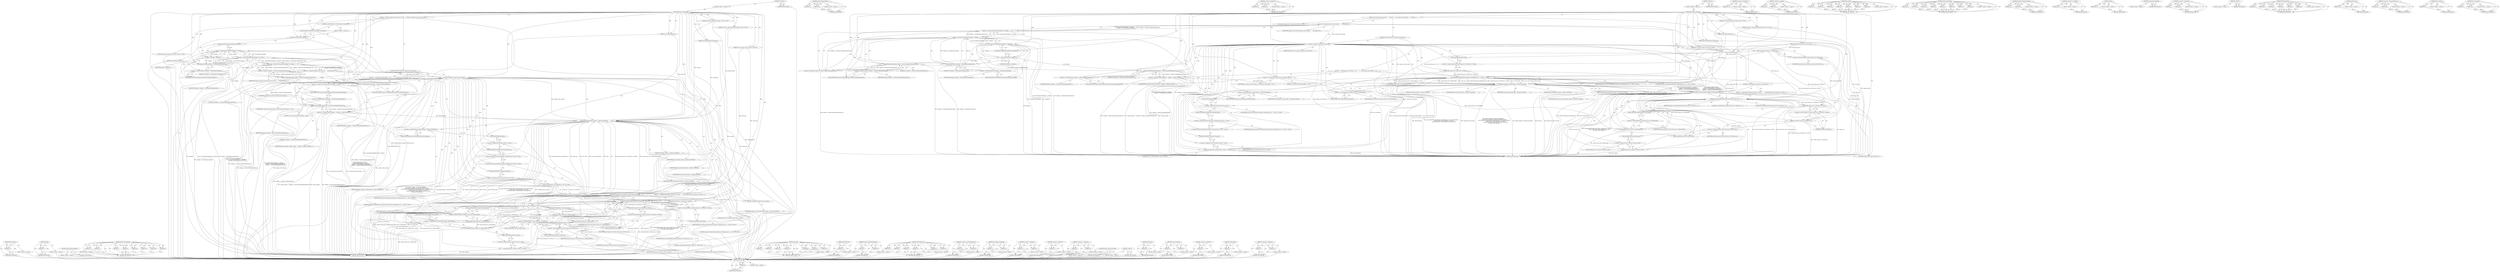 digraph "&lt;operator&gt;.fieldAccess" {
vulnerable_213 [label=<(METHOD,GetRoutingID)>];
vulnerable_214 [label=<(PARAM,p1)>];
vulnerable_215 [label=<(BLOCK,&lt;empty&gt;,&lt;empty&gt;)>];
vulnerable_216 [label=<(METHOD_RETURN,ANY)>];
vulnerable_155 [label=<(METHOD,ShouldSuppressDialogs)>];
vulnerable_156 [label=<(PARAM,p1)>];
vulnerable_157 [label=<(PARAM,p2)>];
vulnerable_158 [label=<(BLOCK,&lt;empty&gt;,&lt;empty&gt;)>];
vulnerable_159 [label=<(METHOD_RETURN,ANY)>];
vulnerable_191 [label=<(METHOD,&lt;operator&gt;.fieldAccess)>];
vulnerable_192 [label=<(PARAM,p1)>];
vulnerable_193 [label=<(PARAM,p2)>];
vulnerable_194 [label=<(BLOCK,&lt;empty&gt;,&lt;empty&gt;)>];
vulnerable_195 [label=<(METHOD_RETURN,ANY)>];
vulnerable_6 [label=<(METHOD,&lt;global&gt;)<SUB>1</SUB>>];
vulnerable_7 [label=<(BLOCK,&lt;empty&gt;,&lt;empty&gt;)<SUB>1</SUB>>];
vulnerable_8 [label=<(METHOD,RunJavaScriptDialog)<SUB>1</SUB>>];
vulnerable_9 [label=<(PARAM,RenderFrameHost* render_frame_host)<SUB>1</SUB>>];
vulnerable_10 [label="<(PARAM,const base::string16&amp; message)<SUB>2</SUB>>"];
vulnerable_11 [label="<(PARAM,const base::string16&amp; default_prompt)<SUB>3</SUB>>"];
vulnerable_12 [label=<(PARAM,const GURL&amp; frame_url)<SUB>4</SUB>>];
vulnerable_13 [label=<(PARAM,JavaScriptDialogType dialog_type)<SUB>5</SUB>>];
vulnerable_14 [label="<(PARAM,IPC::Message* reply_msg)<SUB>6</SUB>>"];
vulnerable_15 [label=<(BLOCK,{
  bool suppress_this_message =
      ShowingI...,{
  bool suppress_this_message =
      ShowingI...)<SUB>6</SUB>>];
vulnerable_16 [label="<(LOCAL,bool suppress_this_message: bool)<SUB>7</SUB>>"];
vulnerable_17 [label=<(&lt;operator&gt;.assignment,suppress_this_message =
      ShowingInterstiti...)<SUB>7</SUB>>];
vulnerable_18 [label=<(IDENTIFIER,suppress_this_message,suppress_this_message =
      ShowingInterstiti...)<SUB>7</SUB>>];
vulnerable_19 [label=<(&lt;operator&gt;.logicalOr,ShowingInterstitialPage() || !delegate_ ||
    ...)<SUB>8</SUB>>];
vulnerable_20 [label=<(&lt;operator&gt;.logicalOr,ShowingInterstitialPage() || !delegate_ ||
    ...)<SUB>8</SUB>>];
vulnerable_21 [label=<(&lt;operator&gt;.logicalOr,ShowingInterstitialPage() || !delegate_)<SUB>8</SUB>>];
vulnerable_22 [label=<(ShowingInterstitialPage,ShowingInterstitialPage())<SUB>8</SUB>>];
vulnerable_23 [label=<(&lt;operator&gt;.logicalNot,!delegate_)<SUB>8</SUB>>];
vulnerable_24 [label=<(IDENTIFIER,delegate_,!delegate_)<SUB>8</SUB>>];
vulnerable_25 [label=<(ShouldSuppressDialogs,delegate_-&gt;ShouldSuppressDialogs(this))<SUB>9</SUB>>];
vulnerable_26 [label=<(&lt;operator&gt;.indirectFieldAccess,delegate_-&gt;ShouldSuppressDialogs)<SUB>9</SUB>>];
vulnerable_27 [label=<(IDENTIFIER,delegate_,delegate_-&gt;ShouldSuppressDialogs(this))<SUB>9</SUB>>];
vulnerable_28 [label=<(FIELD_IDENTIFIER,ShouldSuppressDialogs,ShouldSuppressDialogs)<SUB>9</SUB>>];
vulnerable_29 [label=<(LITERAL,this,delegate_-&gt;ShouldSuppressDialogs(this))<SUB>9</SUB>>];
vulnerable_30 [label=<(&lt;operator&gt;.logicalNot,!delegate_-&gt;GetJavaScriptDialogManager(this))<SUB>10</SUB>>];
vulnerable_31 [label=<(GetJavaScriptDialogManager,delegate_-&gt;GetJavaScriptDialogManager(this))<SUB>10</SUB>>];
vulnerable_32 [label=<(&lt;operator&gt;.indirectFieldAccess,delegate_-&gt;GetJavaScriptDialogManager)<SUB>10</SUB>>];
vulnerable_33 [label=<(IDENTIFIER,delegate_,delegate_-&gt;GetJavaScriptDialogManager(this))<SUB>10</SUB>>];
vulnerable_34 [label=<(FIELD_IDENTIFIER,GetJavaScriptDialogManager,GetJavaScriptDialogManager)<SUB>10</SUB>>];
vulnerable_35 [label=<(LITERAL,this,delegate_-&gt;GetJavaScriptDialogManager(this))<SUB>10</SUB>>];
vulnerable_36 [label=<(CONTROL_STRUCTURE,IF,if (!suppress_this_message))<SUB>12</SUB>>];
vulnerable_37 [label=<(&lt;operator&gt;.logicalNot,!suppress_this_message)<SUB>12</SUB>>];
vulnerable_38 [label=<(IDENTIFIER,suppress_this_message,!suppress_this_message)<SUB>12</SUB>>];
vulnerable_39 [label=<(BLOCK,{
    is_showing_javascript_dialog_ = true;
   ...,{
    is_showing_javascript_dialog_ = true;
   ...)<SUB>12</SUB>>];
vulnerable_40 [label=<(&lt;operator&gt;.assignment,is_showing_javascript_dialog_ = true)<SUB>13</SUB>>];
vulnerable_41 [label=<(IDENTIFIER,is_showing_javascript_dialog_,is_showing_javascript_dialog_ = true)<SUB>13</SUB>>];
vulnerable_42 [label=<(LITERAL,true,is_showing_javascript_dialog_ = true)<SUB>13</SUB>>];
vulnerable_43 [label=<(&lt;operator&gt;.assignment,dialog_manager_ = delegate_-&gt;GetJavaScriptDialo...)<SUB>14</SUB>>];
vulnerable_44 [label=<(IDENTIFIER,dialog_manager_,dialog_manager_ = delegate_-&gt;GetJavaScriptDialo...)<SUB>14</SUB>>];
vulnerable_45 [label=<(GetJavaScriptDialogManager,delegate_-&gt;GetJavaScriptDialogManager(this))<SUB>14</SUB>>];
vulnerable_46 [label=<(&lt;operator&gt;.indirectFieldAccess,delegate_-&gt;GetJavaScriptDialogManager)<SUB>14</SUB>>];
vulnerable_47 [label=<(IDENTIFIER,delegate_,delegate_-&gt;GetJavaScriptDialogManager(this))<SUB>14</SUB>>];
vulnerable_48 [label=<(FIELD_IDENTIFIER,GetJavaScriptDialogManager,GetJavaScriptDialogManager)<SUB>14</SUB>>];
vulnerable_49 [label=<(LITERAL,this,delegate_-&gt;GetJavaScriptDialogManager(this))<SUB>14</SUB>>];
vulnerable_50 [label=<(RunJavaScriptDialog,dialog_manager_-&gt;RunJavaScriptDialog(
        t...)<SUB>15</SUB>>];
vulnerable_51 [label=<(&lt;operator&gt;.indirectFieldAccess,dialog_manager_-&gt;RunJavaScriptDialog)<SUB>15</SUB>>];
vulnerable_52 [label=<(IDENTIFIER,dialog_manager_,dialog_manager_-&gt;RunJavaScriptDialog(
        t...)<SUB>15</SUB>>];
vulnerable_53 [label=<(FIELD_IDENTIFIER,RunJavaScriptDialog,RunJavaScriptDialog)<SUB>15</SUB>>];
vulnerable_54 [label=<(LITERAL,this,dialog_manager_-&gt;RunJavaScriptDialog(
        t...)<SUB>16</SUB>>];
vulnerable_55 [label=<(IDENTIFIER,frame_url,dialog_manager_-&gt;RunJavaScriptDialog(
        t...)<SUB>16</SUB>>];
vulnerable_56 [label=<(IDENTIFIER,dialog_type,dialog_manager_-&gt;RunJavaScriptDialog(
        t...)<SUB>16</SUB>>];
vulnerable_57 [label=<(IDENTIFIER,message,dialog_manager_-&gt;RunJavaScriptDialog(
        t...)<SUB>16</SUB>>];
vulnerable_58 [label=<(IDENTIFIER,default_prompt,dialog_manager_-&gt;RunJavaScriptDialog(
        t...)<SUB>16</SUB>>];
vulnerable_59 [label="<(base.Bind,base::Bind(&amp;WebContentsImpl::OnDialogClosed, ba...)<SUB>17</SUB>>"];
vulnerable_60 [label="<(&lt;operator&gt;.fieldAccess,base::Bind)<SUB>17</SUB>>"];
vulnerable_61 [label="<(IDENTIFIER,base,base::Bind(&amp;WebContentsImpl::OnDialogClosed, ba...)<SUB>17</SUB>>"];
vulnerable_62 [label=<(FIELD_IDENTIFIER,Bind,Bind)<SUB>17</SUB>>];
vulnerable_63 [label="<(&lt;operator&gt;.addressOf,&amp;WebContentsImpl::OnDialogClosed)<SUB>17</SUB>>"];
vulnerable_64 [label="<(&lt;operator&gt;.fieldAccess,WebContentsImpl::OnDialogClosed)<SUB>17</SUB>>"];
vulnerable_65 [label="<(IDENTIFIER,WebContentsImpl,base::Bind(&amp;WebContentsImpl::OnDialogClosed, ba...)<SUB>17</SUB>>"];
vulnerable_66 [label=<(FIELD_IDENTIFIER,OnDialogClosed,OnDialogClosed)<SUB>17</SUB>>];
vulnerable_67 [label="<(base.Unretained,base::Unretained(this))<SUB>17</SUB>>"];
vulnerable_68 [label="<(&lt;operator&gt;.fieldAccess,base::Unretained)<SUB>17</SUB>>"];
vulnerable_69 [label="<(IDENTIFIER,base,base::Unretained(this))<SUB>17</SUB>>"];
vulnerable_70 [label=<(FIELD_IDENTIFIER,Unretained,Unretained)<SUB>17</SUB>>];
vulnerable_71 [label="<(LITERAL,this,base::Unretained(this))<SUB>17</SUB>>"];
vulnerable_72 [label=<(GetID,render_frame_host-&gt;GetProcess()-&gt;GetID())<SUB>18</SUB>>];
vulnerable_73 [label=<(&lt;operator&gt;.indirectFieldAccess,render_frame_host-&gt;GetProcess()-&gt;GetID)<SUB>18</SUB>>];
vulnerable_74 [label=<(GetProcess,render_frame_host-&gt;GetProcess())<SUB>18</SUB>>];
vulnerable_75 [label=<(&lt;operator&gt;.indirectFieldAccess,render_frame_host-&gt;GetProcess)<SUB>18</SUB>>];
vulnerable_76 [label=<(IDENTIFIER,render_frame_host,render_frame_host-&gt;GetProcess())<SUB>18</SUB>>];
vulnerable_77 [label=<(FIELD_IDENTIFIER,GetProcess,GetProcess)<SUB>18</SUB>>];
vulnerable_78 [label=<(FIELD_IDENTIFIER,GetID,GetID)<SUB>18</SUB>>];
vulnerable_79 [label=<(GetRoutingID,render_frame_host-&gt;GetRoutingID())<SUB>19</SUB>>];
vulnerable_80 [label=<(&lt;operator&gt;.indirectFieldAccess,render_frame_host-&gt;GetRoutingID)<SUB>19</SUB>>];
vulnerable_81 [label=<(IDENTIFIER,render_frame_host,render_frame_host-&gt;GetRoutingID())<SUB>19</SUB>>];
vulnerable_82 [label=<(FIELD_IDENTIFIER,GetRoutingID,GetRoutingID)<SUB>19</SUB>>];
vulnerable_83 [label="<(IDENTIFIER,reply_msg,base::Bind(&amp;WebContentsImpl::OnDialogClosed, ba...)<SUB>19</SUB>>"];
vulnerable_84 [label="<(LITERAL,false,base::Bind(&amp;WebContentsImpl::OnDialogClosed, ba...)<SUB>19</SUB>>"];
vulnerable_85 [label=<(&lt;operator&gt;.addressOf,&amp;suppress_this_message)<SUB>20</SUB>>];
vulnerable_86 [label=<(IDENTIFIER,suppress_this_message,dialog_manager_-&gt;RunJavaScriptDialog(
        t...)<SUB>20</SUB>>];
vulnerable_87 [label=<(CONTROL_STRUCTURE,IF,if (suppress_this_message))<SUB>23</SUB>>];
vulnerable_88 [label=<(IDENTIFIER,suppress_this_message,if (suppress_this_message))<SUB>23</SUB>>];
vulnerable_89 [label=<(BLOCK,{
    OnDialogClosed(render_frame_host-&gt;GetProc...,{
    OnDialogClosed(render_frame_host-&gt;GetProc...)<SUB>23</SUB>>];
vulnerable_90 [label=<(OnDialogClosed,OnDialogClosed(render_frame_host-&gt;GetProcess()-...)<SUB>24</SUB>>];
vulnerable_91 [label=<(GetID,render_frame_host-&gt;GetProcess()-&gt;GetID())<SUB>24</SUB>>];
vulnerable_92 [label=<(&lt;operator&gt;.indirectFieldAccess,render_frame_host-&gt;GetProcess()-&gt;GetID)<SUB>24</SUB>>];
vulnerable_93 [label=<(GetProcess,render_frame_host-&gt;GetProcess())<SUB>24</SUB>>];
vulnerable_94 [label=<(&lt;operator&gt;.indirectFieldAccess,render_frame_host-&gt;GetProcess)<SUB>24</SUB>>];
vulnerable_95 [label=<(IDENTIFIER,render_frame_host,render_frame_host-&gt;GetProcess())<SUB>24</SUB>>];
vulnerable_96 [label=<(FIELD_IDENTIFIER,GetProcess,GetProcess)<SUB>24</SUB>>];
vulnerable_97 [label=<(FIELD_IDENTIFIER,GetID,GetID)<SUB>24</SUB>>];
vulnerable_98 [label=<(GetRoutingID,render_frame_host-&gt;GetRoutingID())<SUB>25</SUB>>];
vulnerable_99 [label=<(&lt;operator&gt;.indirectFieldAccess,render_frame_host-&gt;GetRoutingID)<SUB>25</SUB>>];
vulnerable_100 [label=<(IDENTIFIER,render_frame_host,render_frame_host-&gt;GetRoutingID())<SUB>25</SUB>>];
vulnerable_101 [label=<(FIELD_IDENTIFIER,GetRoutingID,GetRoutingID)<SUB>25</SUB>>];
vulnerable_102 [label=<(IDENTIFIER,reply_msg,OnDialogClosed(render_frame_host-&gt;GetProcess()-...)<SUB>25</SUB>>];
vulnerable_103 [label=<(LITERAL,true,OnDialogClosed(render_frame_host-&gt;GetProcess()-...)<SUB>26</SUB>>];
vulnerable_104 [label=<(LITERAL,false,OnDialogClosed(render_frame_host-&gt;GetProcess()-...)<SUB>26</SUB>>];
vulnerable_105 [label="<(base.string16,base::string16())<SUB>26</SUB>>"];
vulnerable_106 [label="<(&lt;operator&gt;.fieldAccess,base::string16)<SUB>26</SUB>>"];
vulnerable_107 [label="<(IDENTIFIER,base,base::string16())<SUB>26</SUB>>"];
vulnerable_108 [label=<(FIELD_IDENTIFIER,string16,string16)<SUB>26</SUB>>];
vulnerable_109 [label=<(METHOD_RETURN,void)<SUB>1</SUB>>];
vulnerable_111 [label=<(METHOD_RETURN,ANY)<SUB>1</SUB>>];
vulnerable_196 [label=<(METHOD,&lt;operator&gt;.addressOf)>];
vulnerable_197 [label=<(PARAM,p1)>];
vulnerable_198 [label=<(BLOCK,&lt;empty&gt;,&lt;empty&gt;)>];
vulnerable_199 [label=<(METHOD_RETURN,ANY)>];
vulnerable_143 [label=<(METHOD,&lt;operator&gt;.logicalOr)>];
vulnerable_144 [label=<(PARAM,p1)>];
vulnerable_145 [label=<(PARAM,p2)>];
vulnerable_146 [label=<(BLOCK,&lt;empty&gt;,&lt;empty&gt;)>];
vulnerable_147 [label=<(METHOD_RETURN,ANY)>];
vulnerable_181 [label=<(METHOD,base.Bind)>];
vulnerable_182 [label=<(PARAM,p1)>];
vulnerable_183 [label=<(PARAM,p2)>];
vulnerable_184 [label=<(PARAM,p3)>];
vulnerable_185 [label=<(PARAM,p4)>];
vulnerable_186 [label=<(PARAM,p5)>];
vulnerable_187 [label=<(PARAM,p6)>];
vulnerable_188 [label=<(PARAM,p7)>];
vulnerable_189 [label=<(BLOCK,&lt;empty&gt;,&lt;empty&gt;)>];
vulnerable_190 [label=<(METHOD_RETURN,ANY)>];
vulnerable_170 [label=<(METHOD,RunJavaScriptDialog)>];
vulnerable_171 [label=<(PARAM,p1)>];
vulnerable_172 [label=<(PARAM,p2)>];
vulnerable_173 [label=<(PARAM,p3)>];
vulnerable_174 [label=<(PARAM,p4)>];
vulnerable_175 [label=<(PARAM,p5)>];
vulnerable_176 [label=<(PARAM,p6)>];
vulnerable_177 [label=<(PARAM,p7)>];
vulnerable_178 [label=<(PARAM,p8)>];
vulnerable_179 [label=<(BLOCK,&lt;empty&gt;,&lt;empty&gt;)>];
vulnerable_180 [label=<(METHOD_RETURN,ANY)>];
vulnerable_165 [label=<(METHOD,GetJavaScriptDialogManager)>];
vulnerable_166 [label=<(PARAM,p1)>];
vulnerable_167 [label=<(PARAM,p2)>];
vulnerable_168 [label=<(BLOCK,&lt;empty&gt;,&lt;empty&gt;)>];
vulnerable_169 [label=<(METHOD_RETURN,ANY)>];
vulnerable_151 [label=<(METHOD,&lt;operator&gt;.logicalNot)>];
vulnerable_152 [label=<(PARAM,p1)>];
vulnerable_153 [label=<(BLOCK,&lt;empty&gt;,&lt;empty&gt;)>];
vulnerable_154 [label=<(METHOD_RETURN,ANY)>];
vulnerable_205 [label=<(METHOD,GetID)>];
vulnerable_206 [label=<(PARAM,p1)>];
vulnerable_207 [label=<(BLOCK,&lt;empty&gt;,&lt;empty&gt;)>];
vulnerable_208 [label=<(METHOD_RETURN,ANY)>];
vulnerable_148 [label=<(METHOD,ShowingInterstitialPage)>];
vulnerable_149 [label=<(BLOCK,&lt;empty&gt;,&lt;empty&gt;)>];
vulnerable_150 [label=<(METHOD_RETURN,ANY)>];
vulnerable_138 [label=<(METHOD,&lt;operator&gt;.assignment)>];
vulnerable_139 [label=<(PARAM,p1)>];
vulnerable_140 [label=<(PARAM,p2)>];
vulnerable_141 [label=<(BLOCK,&lt;empty&gt;,&lt;empty&gt;)>];
vulnerable_142 [label=<(METHOD_RETURN,ANY)>];
vulnerable_132 [label=<(METHOD,&lt;global&gt;)<SUB>1</SUB>>];
vulnerable_133 [label=<(BLOCK,&lt;empty&gt;,&lt;empty&gt;)>];
vulnerable_134 [label=<(METHOD_RETURN,ANY)>];
vulnerable_217 [label=<(METHOD,OnDialogClosed)>];
vulnerable_218 [label=<(PARAM,p1)>];
vulnerable_219 [label=<(PARAM,p2)>];
vulnerable_220 [label=<(PARAM,p3)>];
vulnerable_221 [label=<(PARAM,p4)>];
vulnerable_222 [label=<(PARAM,p5)>];
vulnerable_223 [label=<(PARAM,p6)>];
vulnerable_224 [label=<(BLOCK,&lt;empty&gt;,&lt;empty&gt;)>];
vulnerable_225 [label=<(METHOD_RETURN,ANY)>];
vulnerable_209 [label=<(METHOD,GetProcess)>];
vulnerable_210 [label=<(PARAM,p1)>];
vulnerable_211 [label=<(BLOCK,&lt;empty&gt;,&lt;empty&gt;)>];
vulnerable_212 [label=<(METHOD_RETURN,ANY)>];
vulnerable_160 [label=<(METHOD,&lt;operator&gt;.indirectFieldAccess)>];
vulnerable_161 [label=<(PARAM,p1)>];
vulnerable_162 [label=<(PARAM,p2)>];
vulnerable_163 [label=<(BLOCK,&lt;empty&gt;,&lt;empty&gt;)>];
vulnerable_164 [label=<(METHOD_RETURN,ANY)>];
vulnerable_226 [label=<(METHOD,base.string16)>];
vulnerable_227 [label=<(PARAM,p1)>];
vulnerable_228 [label=<(BLOCK,&lt;empty&gt;,&lt;empty&gt;)>];
vulnerable_229 [label=<(METHOD_RETURN,ANY)>];
vulnerable_200 [label=<(METHOD,base.Unretained)>];
vulnerable_201 [label=<(PARAM,p1)>];
vulnerable_202 [label=<(PARAM,p2)>];
vulnerable_203 [label=<(BLOCK,&lt;empty&gt;,&lt;empty&gt;)>];
vulnerable_204 [label=<(METHOD_RETURN,ANY)>];
fixed_238 [label=<(METHOD,base.string16)>];
fixed_239 [label=<(PARAM,p1)>];
fixed_240 [label=<(BLOCK,&lt;empty&gt;,&lt;empty&gt;)>];
fixed_241 [label=<(METHOD_RETURN,ANY)>];
fixed_217 [label=<(METHOD,GetID)>];
fixed_218 [label=<(PARAM,p1)>];
fixed_219 [label=<(BLOCK,&lt;empty&gt;,&lt;empty&gt;)>];
fixed_220 [label=<(METHOD_RETURN,ANY)>];
fixed_160 [label=<(METHOD,ShowingInterstitialPage)>];
fixed_161 [label=<(BLOCK,&lt;empty&gt;,&lt;empty&gt;)>];
fixed_162 [label=<(METHOD_RETURN,ANY)>];
fixed_182 [label=<(METHOD,RunJavaScriptDialog)>];
fixed_183 [label=<(PARAM,p1)>];
fixed_184 [label=<(PARAM,p2)>];
fixed_185 [label=<(PARAM,p3)>];
fixed_186 [label=<(PARAM,p4)>];
fixed_187 [label=<(PARAM,p5)>];
fixed_188 [label=<(PARAM,p6)>];
fixed_189 [label=<(PARAM,p7)>];
fixed_190 [label=<(PARAM,p8)>];
fixed_191 [label=<(BLOCK,&lt;empty&gt;,&lt;empty&gt;)>];
fixed_192 [label=<(METHOD_RETURN,ANY)>];
fixed_6 [label=<(METHOD,&lt;global&gt;)<SUB>1</SUB>>];
fixed_7 [label=<(BLOCK,&lt;empty&gt;,&lt;empty&gt;)<SUB>1</SUB>>];
fixed_8 [label=<(METHOD,RunJavaScriptDialog)<SUB>1</SUB>>];
fixed_9 [label=<(PARAM,RenderFrameHost* render_frame_host)<SUB>1</SUB>>];
fixed_10 [label="<(PARAM,const base::string16&amp; message)<SUB>2</SUB>>"];
fixed_11 [label="<(PARAM,const base::string16&amp; default_prompt)<SUB>3</SUB>>"];
fixed_12 [label=<(PARAM,const GURL&amp; frame_url)<SUB>4</SUB>>];
fixed_13 [label=<(PARAM,JavaScriptDialogType dialog_type)<SUB>5</SUB>>];
fixed_14 [label="<(PARAM,IPC::Message* reply_msg)<SUB>6</SUB>>"];
fixed_15 [label=<(BLOCK,{
  // Running a dialog causes an exit to webpa...,{
  // Running a dialog causes an exit to webpa...)<SUB>6</SUB>>];
fixed_16 [label=<(CONTROL_STRUCTURE,IF,if (IsFullscreenForCurrentTab()))<SUB>9</SUB>>];
fixed_17 [label=<(IsFullscreenForCurrentTab,IsFullscreenForCurrentTab())<SUB>9</SUB>>];
fixed_18 [label=<(BLOCK,&lt;empty&gt;,&lt;empty&gt;)<SUB>10</SUB>>];
fixed_19 [label=<(ExitFullscreen,ExitFullscreen(true))<SUB>10</SUB>>];
fixed_20 [label=<(LITERAL,true,ExitFullscreen(true))<SUB>10</SUB>>];
fixed_21 [label="<(LOCAL,bool suppress_this_message: bool)<SUB>12</SUB>>"];
fixed_22 [label=<(&lt;operator&gt;.assignment,suppress_this_message =
      ShowingInterstiti...)<SUB>12</SUB>>];
fixed_23 [label=<(IDENTIFIER,suppress_this_message,suppress_this_message =
      ShowingInterstiti...)<SUB>12</SUB>>];
fixed_24 [label=<(&lt;operator&gt;.logicalOr,ShowingInterstitialPage() || !delegate_ ||
    ...)<SUB>13</SUB>>];
fixed_25 [label=<(&lt;operator&gt;.logicalOr,ShowingInterstitialPage() || !delegate_ ||
    ...)<SUB>13</SUB>>];
fixed_26 [label=<(&lt;operator&gt;.logicalOr,ShowingInterstitialPage() || !delegate_)<SUB>13</SUB>>];
fixed_27 [label=<(ShowingInterstitialPage,ShowingInterstitialPage())<SUB>13</SUB>>];
fixed_28 [label=<(&lt;operator&gt;.logicalNot,!delegate_)<SUB>13</SUB>>];
fixed_29 [label=<(IDENTIFIER,delegate_,!delegate_)<SUB>13</SUB>>];
fixed_30 [label=<(ShouldSuppressDialogs,delegate_-&gt;ShouldSuppressDialogs(this))<SUB>14</SUB>>];
fixed_31 [label=<(&lt;operator&gt;.indirectFieldAccess,delegate_-&gt;ShouldSuppressDialogs)<SUB>14</SUB>>];
fixed_32 [label=<(IDENTIFIER,delegate_,delegate_-&gt;ShouldSuppressDialogs(this))<SUB>14</SUB>>];
fixed_33 [label=<(FIELD_IDENTIFIER,ShouldSuppressDialogs,ShouldSuppressDialogs)<SUB>14</SUB>>];
fixed_34 [label=<(LITERAL,this,delegate_-&gt;ShouldSuppressDialogs(this))<SUB>14</SUB>>];
fixed_35 [label=<(&lt;operator&gt;.logicalNot,!delegate_-&gt;GetJavaScriptDialogManager(this))<SUB>15</SUB>>];
fixed_36 [label=<(GetJavaScriptDialogManager,delegate_-&gt;GetJavaScriptDialogManager(this))<SUB>15</SUB>>];
fixed_37 [label=<(&lt;operator&gt;.indirectFieldAccess,delegate_-&gt;GetJavaScriptDialogManager)<SUB>15</SUB>>];
fixed_38 [label=<(IDENTIFIER,delegate_,delegate_-&gt;GetJavaScriptDialogManager(this))<SUB>15</SUB>>];
fixed_39 [label=<(FIELD_IDENTIFIER,GetJavaScriptDialogManager,GetJavaScriptDialogManager)<SUB>15</SUB>>];
fixed_40 [label=<(LITERAL,this,delegate_-&gt;GetJavaScriptDialogManager(this))<SUB>15</SUB>>];
fixed_41 [label=<(CONTROL_STRUCTURE,IF,if (!suppress_this_message))<SUB>17</SUB>>];
fixed_42 [label=<(&lt;operator&gt;.logicalNot,!suppress_this_message)<SUB>17</SUB>>];
fixed_43 [label=<(IDENTIFIER,suppress_this_message,!suppress_this_message)<SUB>17</SUB>>];
fixed_44 [label=<(BLOCK,{
    is_showing_javascript_dialog_ = true;
   ...,{
    is_showing_javascript_dialog_ = true;
   ...)<SUB>17</SUB>>];
fixed_45 [label=<(&lt;operator&gt;.assignment,is_showing_javascript_dialog_ = true)<SUB>18</SUB>>];
fixed_46 [label=<(IDENTIFIER,is_showing_javascript_dialog_,is_showing_javascript_dialog_ = true)<SUB>18</SUB>>];
fixed_47 [label=<(LITERAL,true,is_showing_javascript_dialog_ = true)<SUB>18</SUB>>];
fixed_48 [label=<(&lt;operator&gt;.assignment,dialog_manager_ = delegate_-&gt;GetJavaScriptDialo...)<SUB>19</SUB>>];
fixed_49 [label=<(IDENTIFIER,dialog_manager_,dialog_manager_ = delegate_-&gt;GetJavaScriptDialo...)<SUB>19</SUB>>];
fixed_50 [label=<(GetJavaScriptDialogManager,delegate_-&gt;GetJavaScriptDialogManager(this))<SUB>19</SUB>>];
fixed_51 [label=<(&lt;operator&gt;.indirectFieldAccess,delegate_-&gt;GetJavaScriptDialogManager)<SUB>19</SUB>>];
fixed_52 [label=<(IDENTIFIER,delegate_,delegate_-&gt;GetJavaScriptDialogManager(this))<SUB>19</SUB>>];
fixed_53 [label=<(FIELD_IDENTIFIER,GetJavaScriptDialogManager,GetJavaScriptDialogManager)<SUB>19</SUB>>];
fixed_54 [label=<(LITERAL,this,delegate_-&gt;GetJavaScriptDialogManager(this))<SUB>19</SUB>>];
fixed_55 [label=<(RunJavaScriptDialog,dialog_manager_-&gt;RunJavaScriptDialog(
        t...)<SUB>20</SUB>>];
fixed_56 [label=<(&lt;operator&gt;.indirectFieldAccess,dialog_manager_-&gt;RunJavaScriptDialog)<SUB>20</SUB>>];
fixed_57 [label=<(IDENTIFIER,dialog_manager_,dialog_manager_-&gt;RunJavaScriptDialog(
        t...)<SUB>20</SUB>>];
fixed_58 [label=<(FIELD_IDENTIFIER,RunJavaScriptDialog,RunJavaScriptDialog)<SUB>20</SUB>>];
fixed_59 [label=<(LITERAL,this,dialog_manager_-&gt;RunJavaScriptDialog(
        t...)<SUB>21</SUB>>];
fixed_60 [label=<(IDENTIFIER,frame_url,dialog_manager_-&gt;RunJavaScriptDialog(
        t...)<SUB>21</SUB>>];
fixed_61 [label=<(IDENTIFIER,dialog_type,dialog_manager_-&gt;RunJavaScriptDialog(
        t...)<SUB>21</SUB>>];
fixed_62 [label=<(IDENTIFIER,message,dialog_manager_-&gt;RunJavaScriptDialog(
        t...)<SUB>21</SUB>>];
fixed_63 [label=<(IDENTIFIER,default_prompt,dialog_manager_-&gt;RunJavaScriptDialog(
        t...)<SUB>21</SUB>>];
fixed_64 [label="<(base.Bind,base::Bind(&amp;WebContentsImpl::OnDialogClosed, ba...)<SUB>22</SUB>>"];
fixed_65 [label="<(&lt;operator&gt;.fieldAccess,base::Bind)<SUB>22</SUB>>"];
fixed_66 [label="<(IDENTIFIER,base,base::Bind(&amp;WebContentsImpl::OnDialogClosed, ba...)<SUB>22</SUB>>"];
fixed_67 [label=<(FIELD_IDENTIFIER,Bind,Bind)<SUB>22</SUB>>];
fixed_68 [label="<(&lt;operator&gt;.addressOf,&amp;WebContentsImpl::OnDialogClosed)<SUB>22</SUB>>"];
fixed_69 [label="<(&lt;operator&gt;.fieldAccess,WebContentsImpl::OnDialogClosed)<SUB>22</SUB>>"];
fixed_70 [label="<(IDENTIFIER,WebContentsImpl,base::Bind(&amp;WebContentsImpl::OnDialogClosed, ba...)<SUB>22</SUB>>"];
fixed_71 [label=<(FIELD_IDENTIFIER,OnDialogClosed,OnDialogClosed)<SUB>22</SUB>>];
fixed_72 [label="<(base.Unretained,base::Unretained(this))<SUB>22</SUB>>"];
fixed_73 [label="<(&lt;operator&gt;.fieldAccess,base::Unretained)<SUB>22</SUB>>"];
fixed_74 [label="<(IDENTIFIER,base,base::Unretained(this))<SUB>22</SUB>>"];
fixed_75 [label=<(FIELD_IDENTIFIER,Unretained,Unretained)<SUB>22</SUB>>];
fixed_76 [label="<(LITERAL,this,base::Unretained(this))<SUB>22</SUB>>"];
fixed_77 [label=<(GetID,render_frame_host-&gt;GetProcess()-&gt;GetID())<SUB>23</SUB>>];
fixed_78 [label=<(&lt;operator&gt;.indirectFieldAccess,render_frame_host-&gt;GetProcess()-&gt;GetID)<SUB>23</SUB>>];
fixed_79 [label=<(GetProcess,render_frame_host-&gt;GetProcess())<SUB>23</SUB>>];
fixed_80 [label=<(&lt;operator&gt;.indirectFieldAccess,render_frame_host-&gt;GetProcess)<SUB>23</SUB>>];
fixed_81 [label=<(IDENTIFIER,render_frame_host,render_frame_host-&gt;GetProcess())<SUB>23</SUB>>];
fixed_82 [label=<(FIELD_IDENTIFIER,GetProcess,GetProcess)<SUB>23</SUB>>];
fixed_83 [label=<(FIELD_IDENTIFIER,GetID,GetID)<SUB>23</SUB>>];
fixed_84 [label=<(GetRoutingID,render_frame_host-&gt;GetRoutingID())<SUB>24</SUB>>];
fixed_85 [label=<(&lt;operator&gt;.indirectFieldAccess,render_frame_host-&gt;GetRoutingID)<SUB>24</SUB>>];
fixed_86 [label=<(IDENTIFIER,render_frame_host,render_frame_host-&gt;GetRoutingID())<SUB>24</SUB>>];
fixed_87 [label=<(FIELD_IDENTIFIER,GetRoutingID,GetRoutingID)<SUB>24</SUB>>];
fixed_88 [label="<(IDENTIFIER,reply_msg,base::Bind(&amp;WebContentsImpl::OnDialogClosed, ba...)<SUB>24</SUB>>"];
fixed_89 [label="<(LITERAL,false,base::Bind(&amp;WebContentsImpl::OnDialogClosed, ba...)<SUB>24</SUB>>"];
fixed_90 [label=<(&lt;operator&gt;.addressOf,&amp;suppress_this_message)<SUB>25</SUB>>];
fixed_91 [label=<(IDENTIFIER,suppress_this_message,dialog_manager_-&gt;RunJavaScriptDialog(
        t...)<SUB>25</SUB>>];
fixed_92 [label=<(CONTROL_STRUCTURE,IF,if (suppress_this_message))<SUB>28</SUB>>];
fixed_93 [label=<(IDENTIFIER,suppress_this_message,if (suppress_this_message))<SUB>28</SUB>>];
fixed_94 [label=<(BLOCK,{
    OnDialogClosed(render_frame_host-&gt;GetProc...,{
    OnDialogClosed(render_frame_host-&gt;GetProc...)<SUB>28</SUB>>];
fixed_95 [label=<(OnDialogClosed,OnDialogClosed(render_frame_host-&gt;GetProcess()-...)<SUB>29</SUB>>];
fixed_96 [label=<(GetID,render_frame_host-&gt;GetProcess()-&gt;GetID())<SUB>29</SUB>>];
fixed_97 [label=<(&lt;operator&gt;.indirectFieldAccess,render_frame_host-&gt;GetProcess()-&gt;GetID)<SUB>29</SUB>>];
fixed_98 [label=<(GetProcess,render_frame_host-&gt;GetProcess())<SUB>29</SUB>>];
fixed_99 [label=<(&lt;operator&gt;.indirectFieldAccess,render_frame_host-&gt;GetProcess)<SUB>29</SUB>>];
fixed_100 [label=<(IDENTIFIER,render_frame_host,render_frame_host-&gt;GetProcess())<SUB>29</SUB>>];
fixed_101 [label=<(FIELD_IDENTIFIER,GetProcess,GetProcess)<SUB>29</SUB>>];
fixed_102 [label=<(FIELD_IDENTIFIER,GetID,GetID)<SUB>29</SUB>>];
fixed_103 [label=<(GetRoutingID,render_frame_host-&gt;GetRoutingID())<SUB>30</SUB>>];
fixed_104 [label=<(&lt;operator&gt;.indirectFieldAccess,render_frame_host-&gt;GetRoutingID)<SUB>30</SUB>>];
fixed_105 [label=<(IDENTIFIER,render_frame_host,render_frame_host-&gt;GetRoutingID())<SUB>30</SUB>>];
fixed_106 [label=<(FIELD_IDENTIFIER,GetRoutingID,GetRoutingID)<SUB>30</SUB>>];
fixed_107 [label=<(IDENTIFIER,reply_msg,OnDialogClosed(render_frame_host-&gt;GetProcess()-...)<SUB>30</SUB>>];
fixed_108 [label=<(LITERAL,true,OnDialogClosed(render_frame_host-&gt;GetProcess()-...)<SUB>31</SUB>>];
fixed_109 [label=<(LITERAL,false,OnDialogClosed(render_frame_host-&gt;GetProcess()-...)<SUB>31</SUB>>];
fixed_110 [label="<(base.string16,base::string16())<SUB>31</SUB>>"];
fixed_111 [label="<(&lt;operator&gt;.fieldAccess,base::string16)<SUB>31</SUB>>"];
fixed_112 [label="<(IDENTIFIER,base,base::string16())<SUB>31</SUB>>"];
fixed_113 [label=<(FIELD_IDENTIFIER,string16,string16)<SUB>31</SUB>>];
fixed_114 [label=<(METHOD_RETURN,void)<SUB>1</SUB>>];
fixed_116 [label=<(METHOD_RETURN,ANY)<SUB>1</SUB>>];
fixed_193 [label=<(METHOD,base.Bind)>];
fixed_194 [label=<(PARAM,p1)>];
fixed_195 [label=<(PARAM,p2)>];
fixed_196 [label=<(PARAM,p3)>];
fixed_197 [label=<(PARAM,p4)>];
fixed_198 [label=<(PARAM,p5)>];
fixed_199 [label=<(PARAM,p6)>];
fixed_200 [label=<(PARAM,p7)>];
fixed_201 [label=<(BLOCK,&lt;empty&gt;,&lt;empty&gt;)>];
fixed_202 [label=<(METHOD_RETURN,ANY)>];
fixed_146 [label=<(METHOD,ExitFullscreen)>];
fixed_147 [label=<(PARAM,p1)>];
fixed_148 [label=<(BLOCK,&lt;empty&gt;,&lt;empty&gt;)>];
fixed_149 [label=<(METHOD_RETURN,ANY)>];
fixed_177 [label=<(METHOD,GetJavaScriptDialogManager)>];
fixed_178 [label=<(PARAM,p1)>];
fixed_179 [label=<(PARAM,p2)>];
fixed_180 [label=<(BLOCK,&lt;empty&gt;,&lt;empty&gt;)>];
fixed_181 [label=<(METHOD_RETURN,ANY)>];
fixed_229 [label=<(METHOD,OnDialogClosed)>];
fixed_230 [label=<(PARAM,p1)>];
fixed_231 [label=<(PARAM,p2)>];
fixed_232 [label=<(PARAM,p3)>];
fixed_233 [label=<(PARAM,p4)>];
fixed_234 [label=<(PARAM,p5)>];
fixed_235 [label=<(PARAM,p6)>];
fixed_236 [label=<(BLOCK,&lt;empty&gt;,&lt;empty&gt;)>];
fixed_237 [label=<(METHOD_RETURN,ANY)>];
fixed_172 [label=<(METHOD,&lt;operator&gt;.indirectFieldAccess)>];
fixed_173 [label=<(PARAM,p1)>];
fixed_174 [label=<(PARAM,p2)>];
fixed_175 [label=<(BLOCK,&lt;empty&gt;,&lt;empty&gt;)>];
fixed_176 [label=<(METHOD_RETURN,ANY)>];
fixed_167 [label=<(METHOD,ShouldSuppressDialogs)>];
fixed_168 [label=<(PARAM,p1)>];
fixed_169 [label=<(PARAM,p2)>];
fixed_170 [label=<(BLOCK,&lt;empty&gt;,&lt;empty&gt;)>];
fixed_171 [label=<(METHOD_RETURN,ANY)>];
fixed_155 [label=<(METHOD,&lt;operator&gt;.logicalOr)>];
fixed_156 [label=<(PARAM,p1)>];
fixed_157 [label=<(PARAM,p2)>];
fixed_158 [label=<(BLOCK,&lt;empty&gt;,&lt;empty&gt;)>];
fixed_159 [label=<(METHOD_RETURN,ANY)>];
fixed_208 [label=<(METHOD,&lt;operator&gt;.addressOf)>];
fixed_209 [label=<(PARAM,p1)>];
fixed_210 [label=<(BLOCK,&lt;empty&gt;,&lt;empty&gt;)>];
fixed_211 [label=<(METHOD_RETURN,ANY)>];
fixed_150 [label=<(METHOD,&lt;operator&gt;.assignment)>];
fixed_151 [label=<(PARAM,p1)>];
fixed_152 [label=<(PARAM,p2)>];
fixed_153 [label=<(BLOCK,&lt;empty&gt;,&lt;empty&gt;)>];
fixed_154 [label=<(METHOD_RETURN,ANY)>];
fixed_143 [label=<(METHOD,IsFullscreenForCurrentTab)>];
fixed_144 [label=<(BLOCK,&lt;empty&gt;,&lt;empty&gt;)>];
fixed_145 [label=<(METHOD_RETURN,ANY)>];
fixed_137 [label=<(METHOD,&lt;global&gt;)<SUB>1</SUB>>];
fixed_138 [label=<(BLOCK,&lt;empty&gt;,&lt;empty&gt;)>];
fixed_139 [label=<(METHOD_RETURN,ANY)>];
fixed_221 [label=<(METHOD,GetProcess)>];
fixed_222 [label=<(PARAM,p1)>];
fixed_223 [label=<(BLOCK,&lt;empty&gt;,&lt;empty&gt;)>];
fixed_224 [label=<(METHOD_RETURN,ANY)>];
fixed_212 [label=<(METHOD,base.Unretained)>];
fixed_213 [label=<(PARAM,p1)>];
fixed_214 [label=<(PARAM,p2)>];
fixed_215 [label=<(BLOCK,&lt;empty&gt;,&lt;empty&gt;)>];
fixed_216 [label=<(METHOD_RETURN,ANY)>];
fixed_163 [label=<(METHOD,&lt;operator&gt;.logicalNot)>];
fixed_164 [label=<(PARAM,p1)>];
fixed_165 [label=<(BLOCK,&lt;empty&gt;,&lt;empty&gt;)>];
fixed_166 [label=<(METHOD_RETURN,ANY)>];
fixed_225 [label=<(METHOD,GetRoutingID)>];
fixed_226 [label=<(PARAM,p1)>];
fixed_227 [label=<(BLOCK,&lt;empty&gt;,&lt;empty&gt;)>];
fixed_228 [label=<(METHOD_RETURN,ANY)>];
fixed_203 [label=<(METHOD,&lt;operator&gt;.fieldAccess)>];
fixed_204 [label=<(PARAM,p1)>];
fixed_205 [label=<(PARAM,p2)>];
fixed_206 [label=<(BLOCK,&lt;empty&gt;,&lt;empty&gt;)>];
fixed_207 [label=<(METHOD_RETURN,ANY)>];
vulnerable_213 -> vulnerable_214  [key=0, label="AST: "];
vulnerable_213 -> vulnerable_214  [key=1, label="DDG: "];
vulnerable_213 -> vulnerable_215  [key=0, label="AST: "];
vulnerable_213 -> vulnerable_216  [key=0, label="AST: "];
vulnerable_213 -> vulnerable_216  [key=1, label="CFG: "];
vulnerable_214 -> vulnerable_216  [key=0, label="DDG: p1"];
vulnerable_155 -> vulnerable_156  [key=0, label="AST: "];
vulnerable_155 -> vulnerable_156  [key=1, label="DDG: "];
vulnerable_155 -> vulnerable_158  [key=0, label="AST: "];
vulnerable_155 -> vulnerable_157  [key=0, label="AST: "];
vulnerable_155 -> vulnerable_157  [key=1, label="DDG: "];
vulnerable_155 -> vulnerable_159  [key=0, label="AST: "];
vulnerable_155 -> vulnerable_159  [key=1, label="CFG: "];
vulnerable_156 -> vulnerable_159  [key=0, label="DDG: p1"];
vulnerable_157 -> vulnerable_159  [key=0, label="DDG: p2"];
vulnerable_191 -> vulnerable_192  [key=0, label="AST: "];
vulnerable_191 -> vulnerable_192  [key=1, label="DDG: "];
vulnerable_191 -> vulnerable_194  [key=0, label="AST: "];
vulnerable_191 -> vulnerable_193  [key=0, label="AST: "];
vulnerable_191 -> vulnerable_193  [key=1, label="DDG: "];
vulnerable_191 -> vulnerable_195  [key=0, label="AST: "];
vulnerable_191 -> vulnerable_195  [key=1, label="CFG: "];
vulnerable_192 -> vulnerable_195  [key=0, label="DDG: p1"];
vulnerable_193 -> vulnerable_195  [key=0, label="DDG: p2"];
vulnerable_6 -> vulnerable_7  [key=0, label="AST: "];
vulnerable_6 -> vulnerable_111  [key=0, label="AST: "];
vulnerable_6 -> vulnerable_111  [key=1, label="CFG: "];
vulnerable_7 -> vulnerable_8  [key=0, label="AST: "];
vulnerable_8 -> vulnerable_9  [key=0, label="AST: "];
vulnerable_8 -> vulnerable_9  [key=1, label="DDG: "];
vulnerable_8 -> vulnerable_10  [key=0, label="AST: "];
vulnerable_8 -> vulnerable_10  [key=1, label="DDG: "];
vulnerable_8 -> vulnerable_11  [key=0, label="AST: "];
vulnerable_8 -> vulnerable_11  [key=1, label="DDG: "];
vulnerable_8 -> vulnerable_12  [key=0, label="AST: "];
vulnerable_8 -> vulnerable_12  [key=1, label="DDG: "];
vulnerable_8 -> vulnerable_13  [key=0, label="AST: "];
vulnerable_8 -> vulnerable_13  [key=1, label="DDG: "];
vulnerable_8 -> vulnerable_14  [key=0, label="AST: "];
vulnerable_8 -> vulnerable_14  [key=1, label="DDG: "];
vulnerable_8 -> vulnerable_15  [key=0, label="AST: "];
vulnerable_8 -> vulnerable_109  [key=0, label="AST: "];
vulnerable_8 -> vulnerable_22  [key=0, label="CFG: "];
vulnerable_8 -> vulnerable_88  [key=0, label="DDG: "];
vulnerable_8 -> vulnerable_37  [key=0, label="DDG: "];
vulnerable_8 -> vulnerable_40  [key=0, label="DDG: "];
vulnerable_8 -> vulnerable_50  [key=0, label="DDG: "];
vulnerable_8 -> vulnerable_90  [key=0, label="DDG: "];
vulnerable_8 -> vulnerable_21  [key=0, label="DDG: "];
vulnerable_8 -> vulnerable_25  [key=0, label="DDG: "];
vulnerable_8 -> vulnerable_31  [key=0, label="DDG: "];
vulnerable_8 -> vulnerable_45  [key=0, label="DDG: "];
vulnerable_8 -> vulnerable_59  [key=0, label="DDG: "];
vulnerable_8 -> vulnerable_23  [key=0, label="DDG: "];
vulnerable_8 -> vulnerable_67  [key=0, label="DDG: "];
vulnerable_9 -> vulnerable_109  [key=0, label="DDG: render_frame_host"];
vulnerable_9 -> vulnerable_98  [key=0, label="DDG: render_frame_host"];
vulnerable_9 -> vulnerable_79  [key=0, label="DDG: render_frame_host"];
vulnerable_9 -> vulnerable_93  [key=0, label="DDG: render_frame_host"];
vulnerable_9 -> vulnerable_74  [key=0, label="DDG: render_frame_host"];
vulnerable_10 -> vulnerable_109  [key=0, label="DDG: message"];
vulnerable_10 -> vulnerable_50  [key=0, label="DDG: message"];
vulnerable_11 -> vulnerable_109  [key=0, label="DDG: default_prompt"];
vulnerable_11 -> vulnerable_50  [key=0, label="DDG: default_prompt"];
vulnerable_12 -> vulnerable_109  [key=0, label="DDG: frame_url"];
vulnerable_12 -> vulnerable_50  [key=0, label="DDG: frame_url"];
vulnerable_13 -> vulnerable_109  [key=0, label="DDG: dialog_type"];
vulnerable_13 -> vulnerable_50  [key=0, label="DDG: dialog_type"];
vulnerable_14 -> vulnerable_90  [key=0, label="DDG: reply_msg"];
vulnerable_14 -> vulnerable_59  [key=0, label="DDG: reply_msg"];
vulnerable_15 -> vulnerable_16  [key=0, label="AST: "];
vulnerable_15 -> vulnerable_17  [key=0, label="AST: "];
vulnerable_15 -> vulnerable_36  [key=0, label="AST: "];
vulnerable_15 -> vulnerable_87  [key=0, label="AST: "];
vulnerable_17 -> vulnerable_18  [key=0, label="AST: "];
vulnerable_17 -> vulnerable_19  [key=0, label="AST: "];
vulnerable_17 -> vulnerable_37  [key=0, label="CFG: "];
vulnerable_17 -> vulnerable_37  [key=1, label="DDG: suppress_this_message"];
vulnerable_17 -> vulnerable_109  [key=0, label="DDG: ShowingInterstitialPage() || !delegate_ ||
      delegate_-&gt;ShouldSuppressDialogs(this) ||
      !delegate_-&gt;GetJavaScriptDialogManager(this)"];
vulnerable_17 -> vulnerable_109  [key=1, label="DDG: suppress_this_message =
      ShowingInterstitialPage() || !delegate_ ||
      delegate_-&gt;ShouldSuppressDialogs(this) ||
      !delegate_-&gt;GetJavaScriptDialogManager(this)"];
vulnerable_19 -> vulnerable_20  [key=0, label="AST: "];
vulnerable_19 -> vulnerable_30  [key=0, label="AST: "];
vulnerable_19 -> vulnerable_17  [key=0, label="CFG: "];
vulnerable_19 -> vulnerable_17  [key=1, label="DDG: ShowingInterstitialPage() || !delegate_ ||
      delegate_-&gt;ShouldSuppressDialogs(this)"];
vulnerable_19 -> vulnerable_17  [key=2, label="DDG: !delegate_-&gt;GetJavaScriptDialogManager(this)"];
vulnerable_19 -> vulnerable_109  [key=0, label="DDG: ShowingInterstitialPage() || !delegate_ ||
      delegate_-&gt;ShouldSuppressDialogs(this)"];
vulnerable_19 -> vulnerable_109  [key=1, label="DDG: !delegate_-&gt;GetJavaScriptDialogManager(this)"];
vulnerable_20 -> vulnerable_21  [key=0, label="AST: "];
vulnerable_20 -> vulnerable_25  [key=0, label="AST: "];
vulnerable_20 -> vulnerable_19  [key=0, label="CFG: "];
vulnerable_20 -> vulnerable_19  [key=1, label="DDG: ShowingInterstitialPage() || !delegate_"];
vulnerable_20 -> vulnerable_19  [key=2, label="DDG: delegate_-&gt;ShouldSuppressDialogs(this)"];
vulnerable_20 -> vulnerable_34  [key=0, label="CFG: "];
vulnerable_20 -> vulnerable_34  [key=1, label="CDG: "];
vulnerable_20 -> vulnerable_109  [key=0, label="DDG: ShowingInterstitialPage() || !delegate_"];
vulnerable_20 -> vulnerable_109  [key=1, label="DDG: delegate_-&gt;ShouldSuppressDialogs(this)"];
vulnerable_20 -> vulnerable_30  [key=0, label="CDG: "];
vulnerable_20 -> vulnerable_32  [key=0, label="CDG: "];
vulnerable_20 -> vulnerable_31  [key=0, label="CDG: "];
vulnerable_21 -> vulnerable_22  [key=0, label="AST: "];
vulnerable_21 -> vulnerable_23  [key=0, label="AST: "];
vulnerable_21 -> vulnerable_20  [key=0, label="CFG: "];
vulnerable_21 -> vulnerable_20  [key=1, label="DDG: ShowingInterstitialPage()"];
vulnerable_21 -> vulnerable_20  [key=2, label="DDG: !delegate_"];
vulnerable_21 -> vulnerable_28  [key=0, label="CFG: "];
vulnerable_21 -> vulnerable_28  [key=1, label="CDG: "];
vulnerable_21 -> vulnerable_109  [key=0, label="DDG: ShowingInterstitialPage()"];
vulnerable_21 -> vulnerable_109  [key=1, label="DDG: !delegate_"];
vulnerable_21 -> vulnerable_26  [key=0, label="CDG: "];
vulnerable_21 -> vulnerable_25  [key=0, label="CDG: "];
vulnerable_22 -> vulnerable_21  [key=0, label="CFG: "];
vulnerable_22 -> vulnerable_23  [key=0, label="CFG: "];
vulnerable_22 -> vulnerable_23  [key=1, label="CDG: "];
vulnerable_23 -> vulnerable_24  [key=0, label="AST: "];
vulnerable_23 -> vulnerable_21  [key=0, label="CFG: "];
vulnerable_23 -> vulnerable_21  [key=1, label="DDG: delegate_"];
vulnerable_23 -> vulnerable_109  [key=0, label="DDG: delegate_"];
vulnerable_23 -> vulnerable_25  [key=0, label="DDG: delegate_"];
vulnerable_23 -> vulnerable_31  [key=0, label="DDG: delegate_"];
vulnerable_23 -> vulnerable_45  [key=0, label="DDG: delegate_"];
vulnerable_25 -> vulnerable_26  [key=0, label="AST: "];
vulnerable_25 -> vulnerable_29  [key=0, label="AST: "];
vulnerable_25 -> vulnerable_20  [key=0, label="CFG: "];
vulnerable_25 -> vulnerable_20  [key=1, label="DDG: delegate_-&gt;ShouldSuppressDialogs"];
vulnerable_25 -> vulnerable_20  [key=2, label="DDG: this"];
vulnerable_25 -> vulnerable_109  [key=0, label="DDG: delegate_-&gt;ShouldSuppressDialogs"];
vulnerable_26 -> vulnerable_27  [key=0, label="AST: "];
vulnerable_26 -> vulnerable_28  [key=0, label="AST: "];
vulnerable_26 -> vulnerable_25  [key=0, label="CFG: "];
vulnerable_28 -> vulnerable_26  [key=0, label="CFG: "];
vulnerable_30 -> vulnerable_31  [key=0, label="AST: "];
vulnerable_30 -> vulnerable_19  [key=0, label="CFG: "];
vulnerable_30 -> vulnerable_19  [key=1, label="DDG: delegate_-&gt;GetJavaScriptDialogManager(this)"];
vulnerable_30 -> vulnerable_109  [key=0, label="DDG: delegate_-&gt;GetJavaScriptDialogManager(this)"];
vulnerable_31 -> vulnerable_32  [key=0, label="AST: "];
vulnerable_31 -> vulnerable_35  [key=0, label="AST: "];
vulnerable_31 -> vulnerable_30  [key=0, label="CFG: "];
vulnerable_31 -> vulnerable_30  [key=1, label="DDG: delegate_-&gt;GetJavaScriptDialogManager"];
vulnerable_31 -> vulnerable_30  [key=2, label="DDG: this"];
vulnerable_31 -> vulnerable_109  [key=0, label="DDG: delegate_-&gt;GetJavaScriptDialogManager"];
vulnerable_31 -> vulnerable_45  [key=0, label="DDG: delegate_-&gt;GetJavaScriptDialogManager"];
vulnerable_32 -> vulnerable_33  [key=0, label="AST: "];
vulnerable_32 -> vulnerable_34  [key=0, label="AST: "];
vulnerable_32 -> vulnerable_31  [key=0, label="CFG: "];
vulnerable_34 -> vulnerable_32  [key=0, label="CFG: "];
vulnerable_36 -> vulnerable_37  [key=0, label="AST: "];
vulnerable_36 -> vulnerable_39  [key=0, label="AST: "];
vulnerable_37 -> vulnerable_38  [key=0, label="AST: "];
vulnerable_37 -> vulnerable_88  [key=0, label="CFG: "];
vulnerable_37 -> vulnerable_40  [key=0, label="CFG: "];
vulnerable_37 -> vulnerable_40  [key=1, label="CDG: "];
vulnerable_37 -> vulnerable_109  [key=0, label="DDG: suppress_this_message"];
vulnerable_37 -> vulnerable_109  [key=1, label="DDG: !suppress_this_message"];
vulnerable_37 -> vulnerable_50  [key=0, label="DDG: suppress_this_message"];
vulnerable_37 -> vulnerable_50  [key=1, label="CDG: "];
vulnerable_37 -> vulnerable_48  [key=0, label="CDG: "];
vulnerable_37 -> vulnerable_68  [key=0, label="CDG: "];
vulnerable_37 -> vulnerable_60  [key=0, label="CDG: "];
vulnerable_37 -> vulnerable_73  [key=0, label="CDG: "];
vulnerable_37 -> vulnerable_77  [key=0, label="CDG: "];
vulnerable_37 -> vulnerable_64  [key=0, label="CDG: "];
vulnerable_37 -> vulnerable_51  [key=0, label="CDG: "];
vulnerable_37 -> vulnerable_66  [key=0, label="CDG: "];
vulnerable_37 -> vulnerable_75  [key=0, label="CDG: "];
vulnerable_37 -> vulnerable_46  [key=0, label="CDG: "];
vulnerable_37 -> vulnerable_85  [key=0, label="CDG: "];
vulnerable_37 -> vulnerable_72  [key=0, label="CDG: "];
vulnerable_37 -> vulnerable_67  [key=0, label="CDG: "];
vulnerable_37 -> vulnerable_74  [key=0, label="CDG: "];
vulnerable_37 -> vulnerable_45  [key=0, label="CDG: "];
vulnerable_37 -> vulnerable_59  [key=0, label="CDG: "];
vulnerable_37 -> vulnerable_82  [key=0, label="CDG: "];
vulnerable_37 -> vulnerable_79  [key=0, label="CDG: "];
vulnerable_37 -> vulnerable_43  [key=0, label="CDG: "];
vulnerable_37 -> vulnerable_80  [key=0, label="CDG: "];
vulnerable_37 -> vulnerable_53  [key=0, label="CDG: "];
vulnerable_37 -> vulnerable_70  [key=0, label="CDG: "];
vulnerable_37 -> vulnerable_63  [key=0, label="CDG: "];
vulnerable_37 -> vulnerable_78  [key=0, label="CDG: "];
vulnerable_37 -> vulnerable_62  [key=0, label="CDG: "];
vulnerable_39 -> vulnerable_40  [key=0, label="AST: "];
vulnerable_39 -> vulnerable_43  [key=0, label="AST: "];
vulnerable_39 -> vulnerable_50  [key=0, label="AST: "];
vulnerable_40 -> vulnerable_41  [key=0, label="AST: "];
vulnerable_40 -> vulnerable_42  [key=0, label="AST: "];
vulnerable_40 -> vulnerable_48  [key=0, label="CFG: "];
vulnerable_40 -> vulnerable_109  [key=0, label="DDG: is_showing_javascript_dialog_ = true"];
vulnerable_40 -> vulnerable_109  [key=1, label="DDG: is_showing_javascript_dialog_"];
vulnerable_43 -> vulnerable_44  [key=0, label="AST: "];
vulnerable_43 -> vulnerable_45  [key=0, label="AST: "];
vulnerable_43 -> vulnerable_53  [key=0, label="CFG: "];
vulnerable_43 -> vulnerable_109  [key=0, label="DDG: dialog_manager_"];
vulnerable_43 -> vulnerable_109  [key=1, label="DDG: delegate_-&gt;GetJavaScriptDialogManager(this)"];
vulnerable_43 -> vulnerable_109  [key=2, label="DDG: dialog_manager_ = delegate_-&gt;GetJavaScriptDialogManager(this)"];
vulnerable_43 -> vulnerable_50  [key=0, label="DDG: dialog_manager_"];
vulnerable_45 -> vulnerable_46  [key=0, label="AST: "];
vulnerable_45 -> vulnerable_49  [key=0, label="AST: "];
vulnerable_45 -> vulnerable_43  [key=0, label="CFG: "];
vulnerable_45 -> vulnerable_43  [key=1, label="DDG: delegate_-&gt;GetJavaScriptDialogManager"];
vulnerable_45 -> vulnerable_43  [key=2, label="DDG: this"];
vulnerable_45 -> vulnerable_109  [key=0, label="DDG: delegate_-&gt;GetJavaScriptDialogManager"];
vulnerable_46 -> vulnerable_47  [key=0, label="AST: "];
vulnerable_46 -> vulnerable_48  [key=0, label="AST: "];
vulnerable_46 -> vulnerable_45  [key=0, label="CFG: "];
vulnerable_48 -> vulnerable_46  [key=0, label="CFG: "];
vulnerable_50 -> vulnerable_51  [key=0, label="AST: "];
vulnerable_50 -> vulnerable_54  [key=0, label="AST: "];
vulnerable_50 -> vulnerable_55  [key=0, label="AST: "];
vulnerable_50 -> vulnerable_56  [key=0, label="AST: "];
vulnerable_50 -> vulnerable_57  [key=0, label="AST: "];
vulnerable_50 -> vulnerable_58  [key=0, label="AST: "];
vulnerable_50 -> vulnerable_59  [key=0, label="AST: "];
vulnerable_50 -> vulnerable_85  [key=0, label="AST: "];
vulnerable_50 -> vulnerable_88  [key=0, label="CFG: "];
vulnerable_50 -> vulnerable_109  [key=0, label="DDG: dialog_manager_-&gt;RunJavaScriptDialog"];
vulnerable_50 -> vulnerable_109  [key=1, label="DDG: frame_url"];
vulnerable_50 -> vulnerable_109  [key=2, label="DDG: dialog_type"];
vulnerable_50 -> vulnerable_109  [key=3, label="DDG: message"];
vulnerable_50 -> vulnerable_109  [key=4, label="DDG: default_prompt"];
vulnerable_50 -> vulnerable_109  [key=5, label="DDG: base::Bind(&amp;WebContentsImpl::OnDialogClosed, base::Unretained(this),
                   render_frame_host-&gt;GetProcess()-&gt;GetID(),
                   render_frame_host-&gt;GetRoutingID(), reply_msg, false)"];
vulnerable_50 -> vulnerable_109  [key=6, label="DDG: &amp;suppress_this_message"];
vulnerable_50 -> vulnerable_109  [key=7, label="DDG: dialog_manager_-&gt;RunJavaScriptDialog(
        this, frame_url, dialog_type, message, default_prompt,
        base::Bind(&amp;WebContentsImpl::OnDialogClosed, base::Unretained(this),
                   render_frame_host-&gt;GetProcess()-&gt;GetID(),
                   render_frame_host-&gt;GetRoutingID(), reply_msg, false),
        &amp;suppress_this_message)"];
vulnerable_51 -> vulnerable_52  [key=0, label="AST: "];
vulnerable_51 -> vulnerable_53  [key=0, label="AST: "];
vulnerable_51 -> vulnerable_62  [key=0, label="CFG: "];
vulnerable_53 -> vulnerable_51  [key=0, label="CFG: "];
vulnerable_59 -> vulnerable_60  [key=0, label="AST: "];
vulnerable_59 -> vulnerable_63  [key=0, label="AST: "];
vulnerable_59 -> vulnerable_67  [key=0, label="AST: "];
vulnerable_59 -> vulnerable_72  [key=0, label="AST: "];
vulnerable_59 -> vulnerable_79  [key=0, label="AST: "];
vulnerable_59 -> vulnerable_83  [key=0, label="AST: "];
vulnerable_59 -> vulnerable_84  [key=0, label="AST: "];
vulnerable_59 -> vulnerable_85  [key=0, label="CFG: "];
vulnerable_59 -> vulnerable_109  [key=0, label="DDG: base::Bind"];
vulnerable_59 -> vulnerable_109  [key=1, label="DDG: &amp;WebContentsImpl::OnDialogClosed"];
vulnerable_59 -> vulnerable_109  [key=2, label="DDG: base::Unretained(this)"];
vulnerable_59 -> vulnerable_50  [key=0, label="DDG: base::Unretained(this)"];
vulnerable_59 -> vulnerable_50  [key=1, label="DDG: false"];
vulnerable_59 -> vulnerable_50  [key=2, label="DDG: render_frame_host-&gt;GetRoutingID()"];
vulnerable_59 -> vulnerable_50  [key=3, label="DDG: reply_msg"];
vulnerable_59 -> vulnerable_50  [key=4, label="DDG: &amp;WebContentsImpl::OnDialogClosed"];
vulnerable_59 -> vulnerable_50  [key=5, label="DDG: render_frame_host-&gt;GetProcess()-&gt;GetID()"];
vulnerable_59 -> vulnerable_50  [key=6, label="DDG: base::Bind"];
vulnerable_59 -> vulnerable_90  [key=0, label="DDG: reply_msg"];
vulnerable_60 -> vulnerable_61  [key=0, label="AST: "];
vulnerable_60 -> vulnerable_62  [key=0, label="AST: "];
vulnerable_60 -> vulnerable_66  [key=0, label="CFG: "];
vulnerable_62 -> vulnerable_60  [key=0, label="CFG: "];
vulnerable_63 -> vulnerable_64  [key=0, label="AST: "];
vulnerable_63 -> vulnerable_70  [key=0, label="CFG: "];
vulnerable_64 -> vulnerable_65  [key=0, label="AST: "];
vulnerable_64 -> vulnerable_66  [key=0, label="AST: "];
vulnerable_64 -> vulnerable_63  [key=0, label="CFG: "];
vulnerable_66 -> vulnerable_64  [key=0, label="CFG: "];
vulnerable_67 -> vulnerable_68  [key=0, label="AST: "];
vulnerable_67 -> vulnerable_71  [key=0, label="AST: "];
vulnerable_67 -> vulnerable_77  [key=0, label="CFG: "];
vulnerable_67 -> vulnerable_109  [key=0, label="DDG: base::Unretained"];
vulnerable_67 -> vulnerable_59  [key=0, label="DDG: base::Unretained"];
vulnerable_67 -> vulnerable_59  [key=1, label="DDG: this"];
vulnerable_68 -> vulnerable_69  [key=0, label="AST: "];
vulnerable_68 -> vulnerable_70  [key=0, label="AST: "];
vulnerable_68 -> vulnerable_67  [key=0, label="CFG: "];
vulnerable_70 -> vulnerable_68  [key=0, label="CFG: "];
vulnerable_72 -> vulnerable_73  [key=0, label="AST: "];
vulnerable_72 -> vulnerable_82  [key=0, label="CFG: "];
vulnerable_72 -> vulnerable_59  [key=0, label="DDG: render_frame_host-&gt;GetProcess()-&gt;GetID"];
vulnerable_72 -> vulnerable_91  [key=0, label="DDG: render_frame_host-&gt;GetProcess()-&gt;GetID"];
vulnerable_73 -> vulnerable_74  [key=0, label="AST: "];
vulnerable_73 -> vulnerable_78  [key=0, label="AST: "];
vulnerable_73 -> vulnerable_72  [key=0, label="CFG: "];
vulnerable_74 -> vulnerable_75  [key=0, label="AST: "];
vulnerable_74 -> vulnerable_78  [key=0, label="CFG: "];
vulnerable_74 -> vulnerable_93  [key=0, label="DDG: render_frame_host-&gt;GetProcess"];
vulnerable_75 -> vulnerable_76  [key=0, label="AST: "];
vulnerable_75 -> vulnerable_77  [key=0, label="AST: "];
vulnerable_75 -> vulnerable_74  [key=0, label="CFG: "];
vulnerable_77 -> vulnerable_75  [key=0, label="CFG: "];
vulnerable_78 -> vulnerable_73  [key=0, label="CFG: "];
vulnerable_79 -> vulnerable_80  [key=0, label="AST: "];
vulnerable_79 -> vulnerable_59  [key=0, label="CFG: "];
vulnerable_79 -> vulnerable_59  [key=1, label="DDG: render_frame_host-&gt;GetRoutingID"];
vulnerable_79 -> vulnerable_98  [key=0, label="DDG: render_frame_host-&gt;GetRoutingID"];
vulnerable_80 -> vulnerable_81  [key=0, label="AST: "];
vulnerable_80 -> vulnerable_82  [key=0, label="AST: "];
vulnerable_80 -> vulnerable_79  [key=0, label="CFG: "];
vulnerable_82 -> vulnerable_80  [key=0, label="CFG: "];
vulnerable_85 -> vulnerable_86  [key=0, label="AST: "];
vulnerable_85 -> vulnerable_50  [key=0, label="CFG: "];
vulnerable_87 -> vulnerable_88  [key=0, label="AST: "];
vulnerable_87 -> vulnerable_89  [key=0, label="AST: "];
vulnerable_88 -> vulnerable_109  [key=0, label="CFG: "];
vulnerable_88 -> vulnerable_96  [key=0, label="CFG: "];
vulnerable_88 -> vulnerable_96  [key=1, label="CDG: "];
vulnerable_88 -> vulnerable_94  [key=0, label="CDG: "];
vulnerable_88 -> vulnerable_98  [key=0, label="CDG: "];
vulnerable_88 -> vulnerable_99  [key=0, label="CDG: "];
vulnerable_88 -> vulnerable_92  [key=0, label="CDG: "];
vulnerable_88 -> vulnerable_106  [key=0, label="CDG: "];
vulnerable_88 -> vulnerable_97  [key=0, label="CDG: "];
vulnerable_88 -> vulnerable_91  [key=0, label="CDG: "];
vulnerable_88 -> vulnerable_93  [key=0, label="CDG: "];
vulnerable_88 -> vulnerable_101  [key=0, label="CDG: "];
vulnerable_88 -> vulnerable_90  [key=0, label="CDG: "];
vulnerable_88 -> vulnerable_105  [key=0, label="CDG: "];
vulnerable_88 -> vulnerable_108  [key=0, label="CDG: "];
vulnerable_89 -> vulnerable_90  [key=0, label="AST: "];
vulnerable_90 -> vulnerable_91  [key=0, label="AST: "];
vulnerable_90 -> vulnerable_98  [key=0, label="AST: "];
vulnerable_90 -> vulnerable_102  [key=0, label="AST: "];
vulnerable_90 -> vulnerable_103  [key=0, label="AST: "];
vulnerable_90 -> vulnerable_104  [key=0, label="AST: "];
vulnerable_90 -> vulnerable_105  [key=0, label="AST: "];
vulnerable_90 -> vulnerable_109  [key=0, label="CFG: "];
vulnerable_90 -> vulnerable_109  [key=1, label="DDG: render_frame_host-&gt;GetProcess()-&gt;GetID()"];
vulnerable_90 -> vulnerable_109  [key=2, label="DDG: render_frame_host-&gt;GetRoutingID()"];
vulnerable_90 -> vulnerable_109  [key=3, label="DDG: reply_msg"];
vulnerable_90 -> vulnerable_109  [key=4, label="DDG: base::string16()"];
vulnerable_90 -> vulnerable_109  [key=5, label="DDG: OnDialogClosed(render_frame_host-&gt;GetProcess()-&gt;GetID(),
                   render_frame_host-&gt;GetRoutingID(), reply_msg,
                   true, false, base::string16())"];
vulnerable_91 -> vulnerable_92  [key=0, label="AST: "];
vulnerable_91 -> vulnerable_101  [key=0, label="CFG: "];
vulnerable_91 -> vulnerable_109  [key=0, label="DDG: render_frame_host-&gt;GetProcess()-&gt;GetID"];
vulnerable_91 -> vulnerable_90  [key=0, label="DDG: render_frame_host-&gt;GetProcess()-&gt;GetID"];
vulnerable_92 -> vulnerable_93  [key=0, label="AST: "];
vulnerable_92 -> vulnerable_97  [key=0, label="AST: "];
vulnerable_92 -> vulnerable_91  [key=0, label="CFG: "];
vulnerable_93 -> vulnerable_94  [key=0, label="AST: "];
vulnerable_93 -> vulnerable_97  [key=0, label="CFG: "];
vulnerable_93 -> vulnerable_109  [key=0, label="DDG: render_frame_host-&gt;GetProcess"];
vulnerable_94 -> vulnerable_95  [key=0, label="AST: "];
vulnerable_94 -> vulnerable_96  [key=0, label="AST: "];
vulnerable_94 -> vulnerable_93  [key=0, label="CFG: "];
vulnerable_96 -> vulnerable_94  [key=0, label="CFG: "];
vulnerable_97 -> vulnerable_92  [key=0, label="CFG: "];
vulnerable_98 -> vulnerable_99  [key=0, label="AST: "];
vulnerable_98 -> vulnerable_108  [key=0, label="CFG: "];
vulnerable_98 -> vulnerable_109  [key=0, label="DDG: render_frame_host-&gt;GetRoutingID"];
vulnerable_98 -> vulnerable_90  [key=0, label="DDG: render_frame_host-&gt;GetRoutingID"];
vulnerable_99 -> vulnerable_100  [key=0, label="AST: "];
vulnerable_99 -> vulnerable_101  [key=0, label="AST: "];
vulnerable_99 -> vulnerable_98  [key=0, label="CFG: "];
vulnerable_101 -> vulnerable_99  [key=0, label="CFG: "];
vulnerable_105 -> vulnerable_106  [key=0, label="AST: "];
vulnerable_105 -> vulnerable_90  [key=0, label="CFG: "];
vulnerable_105 -> vulnerable_90  [key=1, label="DDG: base::string16"];
vulnerable_105 -> vulnerable_109  [key=0, label="DDG: base::string16"];
vulnerable_106 -> vulnerable_107  [key=0, label="AST: "];
vulnerable_106 -> vulnerable_108  [key=0, label="AST: "];
vulnerable_106 -> vulnerable_105  [key=0, label="CFG: "];
vulnerable_108 -> vulnerable_106  [key=0, label="CFG: "];
vulnerable_196 -> vulnerable_197  [key=0, label="AST: "];
vulnerable_196 -> vulnerable_197  [key=1, label="DDG: "];
vulnerable_196 -> vulnerable_198  [key=0, label="AST: "];
vulnerable_196 -> vulnerable_199  [key=0, label="AST: "];
vulnerable_196 -> vulnerable_199  [key=1, label="CFG: "];
vulnerable_197 -> vulnerable_199  [key=0, label="DDG: p1"];
vulnerable_143 -> vulnerable_144  [key=0, label="AST: "];
vulnerable_143 -> vulnerable_144  [key=1, label="DDG: "];
vulnerable_143 -> vulnerable_146  [key=0, label="AST: "];
vulnerable_143 -> vulnerable_145  [key=0, label="AST: "];
vulnerable_143 -> vulnerable_145  [key=1, label="DDG: "];
vulnerable_143 -> vulnerable_147  [key=0, label="AST: "];
vulnerable_143 -> vulnerable_147  [key=1, label="CFG: "];
vulnerable_144 -> vulnerable_147  [key=0, label="DDG: p1"];
vulnerable_145 -> vulnerable_147  [key=0, label="DDG: p2"];
vulnerable_181 -> vulnerable_182  [key=0, label="AST: "];
vulnerable_181 -> vulnerable_182  [key=1, label="DDG: "];
vulnerable_181 -> vulnerable_189  [key=0, label="AST: "];
vulnerable_181 -> vulnerable_183  [key=0, label="AST: "];
vulnerable_181 -> vulnerable_183  [key=1, label="DDG: "];
vulnerable_181 -> vulnerable_190  [key=0, label="AST: "];
vulnerable_181 -> vulnerable_190  [key=1, label="CFG: "];
vulnerable_181 -> vulnerable_184  [key=0, label="AST: "];
vulnerable_181 -> vulnerable_184  [key=1, label="DDG: "];
vulnerable_181 -> vulnerable_185  [key=0, label="AST: "];
vulnerable_181 -> vulnerable_185  [key=1, label="DDG: "];
vulnerable_181 -> vulnerable_186  [key=0, label="AST: "];
vulnerable_181 -> vulnerable_186  [key=1, label="DDG: "];
vulnerable_181 -> vulnerable_187  [key=0, label="AST: "];
vulnerable_181 -> vulnerable_187  [key=1, label="DDG: "];
vulnerable_181 -> vulnerable_188  [key=0, label="AST: "];
vulnerable_181 -> vulnerable_188  [key=1, label="DDG: "];
vulnerable_182 -> vulnerable_190  [key=0, label="DDG: p1"];
vulnerable_183 -> vulnerable_190  [key=0, label="DDG: p2"];
vulnerable_184 -> vulnerable_190  [key=0, label="DDG: p3"];
vulnerable_185 -> vulnerable_190  [key=0, label="DDG: p4"];
vulnerable_186 -> vulnerable_190  [key=0, label="DDG: p5"];
vulnerable_187 -> vulnerable_190  [key=0, label="DDG: p6"];
vulnerable_188 -> vulnerable_190  [key=0, label="DDG: p7"];
vulnerable_170 -> vulnerable_171  [key=0, label="AST: "];
vulnerable_170 -> vulnerable_171  [key=1, label="DDG: "];
vulnerable_170 -> vulnerable_179  [key=0, label="AST: "];
vulnerable_170 -> vulnerable_172  [key=0, label="AST: "];
vulnerable_170 -> vulnerable_172  [key=1, label="DDG: "];
vulnerable_170 -> vulnerable_180  [key=0, label="AST: "];
vulnerable_170 -> vulnerable_180  [key=1, label="CFG: "];
vulnerable_170 -> vulnerable_173  [key=0, label="AST: "];
vulnerable_170 -> vulnerable_173  [key=1, label="DDG: "];
vulnerable_170 -> vulnerable_174  [key=0, label="AST: "];
vulnerable_170 -> vulnerable_174  [key=1, label="DDG: "];
vulnerable_170 -> vulnerable_175  [key=0, label="AST: "];
vulnerable_170 -> vulnerable_175  [key=1, label="DDG: "];
vulnerable_170 -> vulnerable_176  [key=0, label="AST: "];
vulnerable_170 -> vulnerable_176  [key=1, label="DDG: "];
vulnerable_170 -> vulnerable_177  [key=0, label="AST: "];
vulnerable_170 -> vulnerable_177  [key=1, label="DDG: "];
vulnerable_170 -> vulnerable_178  [key=0, label="AST: "];
vulnerable_170 -> vulnerable_178  [key=1, label="DDG: "];
vulnerable_171 -> vulnerable_180  [key=0, label="DDG: p1"];
vulnerable_172 -> vulnerable_180  [key=0, label="DDG: p2"];
vulnerable_173 -> vulnerable_180  [key=0, label="DDG: p3"];
vulnerable_174 -> vulnerable_180  [key=0, label="DDG: p4"];
vulnerable_175 -> vulnerable_180  [key=0, label="DDG: p5"];
vulnerable_176 -> vulnerable_180  [key=0, label="DDG: p6"];
vulnerable_177 -> vulnerable_180  [key=0, label="DDG: p7"];
vulnerable_178 -> vulnerable_180  [key=0, label="DDG: p8"];
vulnerable_165 -> vulnerable_166  [key=0, label="AST: "];
vulnerable_165 -> vulnerable_166  [key=1, label="DDG: "];
vulnerable_165 -> vulnerable_168  [key=0, label="AST: "];
vulnerable_165 -> vulnerable_167  [key=0, label="AST: "];
vulnerable_165 -> vulnerable_167  [key=1, label="DDG: "];
vulnerable_165 -> vulnerable_169  [key=0, label="AST: "];
vulnerable_165 -> vulnerable_169  [key=1, label="CFG: "];
vulnerable_166 -> vulnerable_169  [key=0, label="DDG: p1"];
vulnerable_167 -> vulnerable_169  [key=0, label="DDG: p2"];
vulnerable_151 -> vulnerable_152  [key=0, label="AST: "];
vulnerable_151 -> vulnerable_152  [key=1, label="DDG: "];
vulnerable_151 -> vulnerable_153  [key=0, label="AST: "];
vulnerable_151 -> vulnerable_154  [key=0, label="AST: "];
vulnerable_151 -> vulnerable_154  [key=1, label="CFG: "];
vulnerable_152 -> vulnerable_154  [key=0, label="DDG: p1"];
vulnerable_205 -> vulnerable_206  [key=0, label="AST: "];
vulnerable_205 -> vulnerable_206  [key=1, label="DDG: "];
vulnerable_205 -> vulnerable_207  [key=0, label="AST: "];
vulnerable_205 -> vulnerable_208  [key=0, label="AST: "];
vulnerable_205 -> vulnerable_208  [key=1, label="CFG: "];
vulnerable_206 -> vulnerable_208  [key=0, label="DDG: p1"];
vulnerable_148 -> vulnerable_149  [key=0, label="AST: "];
vulnerable_148 -> vulnerable_150  [key=0, label="AST: "];
vulnerable_148 -> vulnerable_150  [key=1, label="CFG: "];
vulnerable_138 -> vulnerable_139  [key=0, label="AST: "];
vulnerable_138 -> vulnerable_139  [key=1, label="DDG: "];
vulnerable_138 -> vulnerable_141  [key=0, label="AST: "];
vulnerable_138 -> vulnerable_140  [key=0, label="AST: "];
vulnerable_138 -> vulnerable_140  [key=1, label="DDG: "];
vulnerable_138 -> vulnerable_142  [key=0, label="AST: "];
vulnerable_138 -> vulnerable_142  [key=1, label="CFG: "];
vulnerable_139 -> vulnerable_142  [key=0, label="DDG: p1"];
vulnerable_140 -> vulnerable_142  [key=0, label="DDG: p2"];
vulnerable_132 -> vulnerable_133  [key=0, label="AST: "];
vulnerable_132 -> vulnerable_134  [key=0, label="AST: "];
vulnerable_132 -> vulnerable_134  [key=1, label="CFG: "];
vulnerable_217 -> vulnerable_218  [key=0, label="AST: "];
vulnerable_217 -> vulnerable_218  [key=1, label="DDG: "];
vulnerable_217 -> vulnerable_224  [key=0, label="AST: "];
vulnerable_217 -> vulnerable_219  [key=0, label="AST: "];
vulnerable_217 -> vulnerable_219  [key=1, label="DDG: "];
vulnerable_217 -> vulnerable_225  [key=0, label="AST: "];
vulnerable_217 -> vulnerable_225  [key=1, label="CFG: "];
vulnerable_217 -> vulnerable_220  [key=0, label="AST: "];
vulnerable_217 -> vulnerable_220  [key=1, label="DDG: "];
vulnerable_217 -> vulnerable_221  [key=0, label="AST: "];
vulnerable_217 -> vulnerable_221  [key=1, label="DDG: "];
vulnerable_217 -> vulnerable_222  [key=0, label="AST: "];
vulnerable_217 -> vulnerable_222  [key=1, label="DDG: "];
vulnerable_217 -> vulnerable_223  [key=0, label="AST: "];
vulnerable_217 -> vulnerable_223  [key=1, label="DDG: "];
vulnerable_218 -> vulnerable_225  [key=0, label="DDG: p1"];
vulnerable_219 -> vulnerable_225  [key=0, label="DDG: p2"];
vulnerable_220 -> vulnerable_225  [key=0, label="DDG: p3"];
vulnerable_221 -> vulnerable_225  [key=0, label="DDG: p4"];
vulnerable_222 -> vulnerable_225  [key=0, label="DDG: p5"];
vulnerable_223 -> vulnerable_225  [key=0, label="DDG: p6"];
vulnerable_209 -> vulnerable_210  [key=0, label="AST: "];
vulnerable_209 -> vulnerable_210  [key=1, label="DDG: "];
vulnerable_209 -> vulnerable_211  [key=0, label="AST: "];
vulnerable_209 -> vulnerable_212  [key=0, label="AST: "];
vulnerable_209 -> vulnerable_212  [key=1, label="CFG: "];
vulnerable_210 -> vulnerable_212  [key=0, label="DDG: p1"];
vulnerable_160 -> vulnerable_161  [key=0, label="AST: "];
vulnerable_160 -> vulnerable_161  [key=1, label="DDG: "];
vulnerable_160 -> vulnerable_163  [key=0, label="AST: "];
vulnerable_160 -> vulnerable_162  [key=0, label="AST: "];
vulnerable_160 -> vulnerable_162  [key=1, label="DDG: "];
vulnerable_160 -> vulnerable_164  [key=0, label="AST: "];
vulnerable_160 -> vulnerable_164  [key=1, label="CFG: "];
vulnerable_161 -> vulnerable_164  [key=0, label="DDG: p1"];
vulnerable_162 -> vulnerable_164  [key=0, label="DDG: p2"];
vulnerable_226 -> vulnerable_227  [key=0, label="AST: "];
vulnerable_226 -> vulnerable_227  [key=1, label="DDG: "];
vulnerable_226 -> vulnerable_228  [key=0, label="AST: "];
vulnerable_226 -> vulnerable_229  [key=0, label="AST: "];
vulnerable_226 -> vulnerable_229  [key=1, label="CFG: "];
vulnerable_227 -> vulnerable_229  [key=0, label="DDG: p1"];
vulnerable_200 -> vulnerable_201  [key=0, label="AST: "];
vulnerable_200 -> vulnerable_201  [key=1, label="DDG: "];
vulnerable_200 -> vulnerable_203  [key=0, label="AST: "];
vulnerable_200 -> vulnerable_202  [key=0, label="AST: "];
vulnerable_200 -> vulnerable_202  [key=1, label="DDG: "];
vulnerable_200 -> vulnerable_204  [key=0, label="AST: "];
vulnerable_200 -> vulnerable_204  [key=1, label="CFG: "];
vulnerable_201 -> vulnerable_204  [key=0, label="DDG: p1"];
vulnerable_202 -> vulnerable_204  [key=0, label="DDG: p2"];
fixed_238 -> fixed_239  [key=0, label="AST: "];
fixed_238 -> fixed_239  [key=1, label="DDG: "];
fixed_238 -> fixed_240  [key=0, label="AST: "];
fixed_238 -> fixed_241  [key=0, label="AST: "];
fixed_238 -> fixed_241  [key=1, label="CFG: "];
fixed_239 -> fixed_241  [key=0, label="DDG: p1"];
fixed_240 -> vulnerable_213  [key=0];
fixed_241 -> vulnerable_213  [key=0];
fixed_217 -> fixed_218  [key=0, label="AST: "];
fixed_217 -> fixed_218  [key=1, label="DDG: "];
fixed_217 -> fixed_219  [key=0, label="AST: "];
fixed_217 -> fixed_220  [key=0, label="AST: "];
fixed_217 -> fixed_220  [key=1, label="CFG: "];
fixed_218 -> fixed_220  [key=0, label="DDG: p1"];
fixed_219 -> vulnerable_213  [key=0];
fixed_220 -> vulnerable_213  [key=0];
fixed_160 -> fixed_161  [key=0, label="AST: "];
fixed_160 -> fixed_162  [key=0, label="AST: "];
fixed_160 -> fixed_162  [key=1, label="CFG: "];
fixed_161 -> vulnerable_213  [key=0];
fixed_162 -> vulnerable_213  [key=0];
fixed_182 -> fixed_183  [key=0, label="AST: "];
fixed_182 -> fixed_183  [key=1, label="DDG: "];
fixed_182 -> fixed_191  [key=0, label="AST: "];
fixed_182 -> fixed_184  [key=0, label="AST: "];
fixed_182 -> fixed_184  [key=1, label="DDG: "];
fixed_182 -> fixed_192  [key=0, label="AST: "];
fixed_182 -> fixed_192  [key=1, label="CFG: "];
fixed_182 -> fixed_185  [key=0, label="AST: "];
fixed_182 -> fixed_185  [key=1, label="DDG: "];
fixed_182 -> fixed_186  [key=0, label="AST: "];
fixed_182 -> fixed_186  [key=1, label="DDG: "];
fixed_182 -> fixed_187  [key=0, label="AST: "];
fixed_182 -> fixed_187  [key=1, label="DDG: "];
fixed_182 -> fixed_188  [key=0, label="AST: "];
fixed_182 -> fixed_188  [key=1, label="DDG: "];
fixed_182 -> fixed_189  [key=0, label="AST: "];
fixed_182 -> fixed_189  [key=1, label="DDG: "];
fixed_182 -> fixed_190  [key=0, label="AST: "];
fixed_182 -> fixed_190  [key=1, label="DDG: "];
fixed_183 -> fixed_192  [key=0, label="DDG: p1"];
fixed_184 -> fixed_192  [key=0, label="DDG: p2"];
fixed_185 -> fixed_192  [key=0, label="DDG: p3"];
fixed_186 -> fixed_192  [key=0, label="DDG: p4"];
fixed_187 -> fixed_192  [key=0, label="DDG: p5"];
fixed_188 -> fixed_192  [key=0, label="DDG: p6"];
fixed_189 -> fixed_192  [key=0, label="DDG: p7"];
fixed_190 -> fixed_192  [key=0, label="DDG: p8"];
fixed_191 -> vulnerable_213  [key=0];
fixed_192 -> vulnerable_213  [key=0];
fixed_6 -> fixed_7  [key=0, label="AST: "];
fixed_6 -> fixed_116  [key=0, label="AST: "];
fixed_6 -> fixed_116  [key=1, label="CFG: "];
fixed_7 -> fixed_8  [key=0, label="AST: "];
fixed_8 -> fixed_9  [key=0, label="AST: "];
fixed_8 -> fixed_9  [key=1, label="DDG: "];
fixed_8 -> fixed_10  [key=0, label="AST: "];
fixed_8 -> fixed_10  [key=1, label="DDG: "];
fixed_8 -> fixed_11  [key=0, label="AST: "];
fixed_8 -> fixed_11  [key=1, label="DDG: "];
fixed_8 -> fixed_12  [key=0, label="AST: "];
fixed_8 -> fixed_12  [key=1, label="DDG: "];
fixed_8 -> fixed_13  [key=0, label="AST: "];
fixed_8 -> fixed_13  [key=1, label="DDG: "];
fixed_8 -> fixed_14  [key=0, label="AST: "];
fixed_8 -> fixed_14  [key=1, label="DDG: "];
fixed_8 -> fixed_15  [key=0, label="AST: "];
fixed_8 -> fixed_114  [key=0, label="AST: "];
fixed_8 -> fixed_17  [key=0, label="CFG: "];
fixed_8 -> fixed_17  [key=1, label="DDG: "];
fixed_8 -> fixed_93  [key=0, label="DDG: "];
fixed_8 -> fixed_42  [key=0, label="DDG: "];
fixed_8 -> fixed_45  [key=0, label="DDG: "];
fixed_8 -> fixed_19  [key=0, label="DDG: "];
fixed_8 -> fixed_55  [key=0, label="DDG: "];
fixed_8 -> fixed_95  [key=0, label="DDG: "];
fixed_8 -> fixed_26  [key=0, label="DDG: "];
fixed_8 -> fixed_30  [key=0, label="DDG: "];
fixed_8 -> fixed_36  [key=0, label="DDG: "];
fixed_8 -> fixed_50  [key=0, label="DDG: "];
fixed_8 -> fixed_64  [key=0, label="DDG: "];
fixed_8 -> fixed_28  [key=0, label="DDG: "];
fixed_8 -> fixed_72  [key=0, label="DDG: "];
fixed_9 -> fixed_114  [key=0, label="DDG: render_frame_host"];
fixed_9 -> fixed_103  [key=0, label="DDG: render_frame_host"];
fixed_9 -> fixed_84  [key=0, label="DDG: render_frame_host"];
fixed_9 -> fixed_98  [key=0, label="DDG: render_frame_host"];
fixed_9 -> fixed_79  [key=0, label="DDG: render_frame_host"];
fixed_10 -> fixed_114  [key=0, label="DDG: message"];
fixed_10 -> fixed_55  [key=0, label="DDG: message"];
fixed_11 -> fixed_114  [key=0, label="DDG: default_prompt"];
fixed_11 -> fixed_55  [key=0, label="DDG: default_prompt"];
fixed_12 -> fixed_114  [key=0, label="DDG: frame_url"];
fixed_12 -> fixed_55  [key=0, label="DDG: frame_url"];
fixed_13 -> fixed_114  [key=0, label="DDG: dialog_type"];
fixed_13 -> fixed_55  [key=0, label="DDG: dialog_type"];
fixed_14 -> fixed_95  [key=0, label="DDG: reply_msg"];
fixed_14 -> fixed_64  [key=0, label="DDG: reply_msg"];
fixed_15 -> fixed_16  [key=0, label="AST: "];
fixed_15 -> fixed_21  [key=0, label="AST: "];
fixed_15 -> fixed_22  [key=0, label="AST: "];
fixed_15 -> fixed_41  [key=0, label="AST: "];
fixed_15 -> fixed_92  [key=0, label="AST: "];
fixed_16 -> fixed_17  [key=0, label="AST: "];
fixed_16 -> fixed_18  [key=0, label="AST: "];
fixed_17 -> fixed_19  [key=0, label="CFG: "];
fixed_17 -> fixed_19  [key=1, label="CDG: "];
fixed_17 -> fixed_27  [key=0, label="CFG: "];
fixed_17 -> fixed_114  [key=0, label="DDG: IsFullscreenForCurrentTab()"];
fixed_18 -> fixed_19  [key=0, label="AST: "];
fixed_19 -> fixed_20  [key=0, label="AST: "];
fixed_19 -> fixed_27  [key=0, label="CFG: "];
fixed_19 -> fixed_114  [key=0, label="DDG: ExitFullscreen(true)"];
fixed_20 -> vulnerable_213  [key=0];
fixed_21 -> vulnerable_213  [key=0];
fixed_22 -> fixed_23  [key=0, label="AST: "];
fixed_22 -> fixed_24  [key=0, label="AST: "];
fixed_22 -> fixed_42  [key=0, label="CFG: "];
fixed_22 -> fixed_42  [key=1, label="DDG: suppress_this_message"];
fixed_22 -> fixed_114  [key=0, label="DDG: ShowingInterstitialPage() || !delegate_ ||
      delegate_-&gt;ShouldSuppressDialogs(this) ||
      !delegate_-&gt;GetJavaScriptDialogManager(this)"];
fixed_22 -> fixed_114  [key=1, label="DDG: suppress_this_message =
      ShowingInterstitialPage() || !delegate_ ||
      delegate_-&gt;ShouldSuppressDialogs(this) ||
      !delegate_-&gt;GetJavaScriptDialogManager(this)"];
fixed_23 -> vulnerable_213  [key=0];
fixed_24 -> fixed_25  [key=0, label="AST: "];
fixed_24 -> fixed_35  [key=0, label="AST: "];
fixed_24 -> fixed_22  [key=0, label="CFG: "];
fixed_24 -> fixed_22  [key=1, label="DDG: ShowingInterstitialPage() || !delegate_ ||
      delegate_-&gt;ShouldSuppressDialogs(this)"];
fixed_24 -> fixed_22  [key=2, label="DDG: !delegate_-&gt;GetJavaScriptDialogManager(this)"];
fixed_24 -> fixed_114  [key=0, label="DDG: ShowingInterstitialPage() || !delegate_ ||
      delegate_-&gt;ShouldSuppressDialogs(this)"];
fixed_24 -> fixed_114  [key=1, label="DDG: !delegate_-&gt;GetJavaScriptDialogManager(this)"];
fixed_25 -> fixed_26  [key=0, label="AST: "];
fixed_25 -> fixed_30  [key=0, label="AST: "];
fixed_25 -> fixed_24  [key=0, label="CFG: "];
fixed_25 -> fixed_24  [key=1, label="DDG: ShowingInterstitialPage() || !delegate_"];
fixed_25 -> fixed_24  [key=2, label="DDG: delegate_-&gt;ShouldSuppressDialogs(this)"];
fixed_25 -> fixed_39  [key=0, label="CFG: "];
fixed_25 -> fixed_39  [key=1, label="CDG: "];
fixed_25 -> fixed_114  [key=0, label="DDG: ShowingInterstitialPage() || !delegate_"];
fixed_25 -> fixed_114  [key=1, label="DDG: delegate_-&gt;ShouldSuppressDialogs(this)"];
fixed_25 -> fixed_37  [key=0, label="CDG: "];
fixed_25 -> fixed_35  [key=0, label="CDG: "];
fixed_25 -> fixed_36  [key=0, label="CDG: "];
fixed_26 -> fixed_27  [key=0, label="AST: "];
fixed_26 -> fixed_28  [key=0, label="AST: "];
fixed_26 -> fixed_25  [key=0, label="CFG: "];
fixed_26 -> fixed_25  [key=1, label="DDG: ShowingInterstitialPage()"];
fixed_26 -> fixed_25  [key=2, label="DDG: !delegate_"];
fixed_26 -> fixed_33  [key=0, label="CFG: "];
fixed_26 -> fixed_33  [key=1, label="CDG: "];
fixed_26 -> fixed_114  [key=0, label="DDG: ShowingInterstitialPage()"];
fixed_26 -> fixed_114  [key=1, label="DDG: !delegate_"];
fixed_26 -> fixed_30  [key=0, label="CDG: "];
fixed_26 -> fixed_31  [key=0, label="CDG: "];
fixed_27 -> fixed_26  [key=0, label="CFG: "];
fixed_27 -> fixed_28  [key=0, label="CFG: "];
fixed_27 -> fixed_28  [key=1, label="CDG: "];
fixed_28 -> fixed_29  [key=0, label="AST: "];
fixed_28 -> fixed_26  [key=0, label="CFG: "];
fixed_28 -> fixed_26  [key=1, label="DDG: delegate_"];
fixed_28 -> fixed_114  [key=0, label="DDG: delegate_"];
fixed_28 -> fixed_30  [key=0, label="DDG: delegate_"];
fixed_28 -> fixed_36  [key=0, label="DDG: delegate_"];
fixed_28 -> fixed_50  [key=0, label="DDG: delegate_"];
fixed_29 -> vulnerable_213  [key=0];
fixed_30 -> fixed_31  [key=0, label="AST: "];
fixed_30 -> fixed_34  [key=0, label="AST: "];
fixed_30 -> fixed_25  [key=0, label="CFG: "];
fixed_30 -> fixed_25  [key=1, label="DDG: delegate_-&gt;ShouldSuppressDialogs"];
fixed_30 -> fixed_25  [key=2, label="DDG: this"];
fixed_30 -> fixed_114  [key=0, label="DDG: delegate_-&gt;ShouldSuppressDialogs"];
fixed_31 -> fixed_32  [key=0, label="AST: "];
fixed_31 -> fixed_33  [key=0, label="AST: "];
fixed_31 -> fixed_30  [key=0, label="CFG: "];
fixed_32 -> vulnerable_213  [key=0];
fixed_33 -> fixed_31  [key=0, label="CFG: "];
fixed_34 -> vulnerable_213  [key=0];
fixed_35 -> fixed_36  [key=0, label="AST: "];
fixed_35 -> fixed_24  [key=0, label="CFG: "];
fixed_35 -> fixed_24  [key=1, label="DDG: delegate_-&gt;GetJavaScriptDialogManager(this)"];
fixed_35 -> fixed_114  [key=0, label="DDG: delegate_-&gt;GetJavaScriptDialogManager(this)"];
fixed_36 -> fixed_37  [key=0, label="AST: "];
fixed_36 -> fixed_40  [key=0, label="AST: "];
fixed_36 -> fixed_35  [key=0, label="CFG: "];
fixed_36 -> fixed_35  [key=1, label="DDG: delegate_-&gt;GetJavaScriptDialogManager"];
fixed_36 -> fixed_35  [key=2, label="DDG: this"];
fixed_36 -> fixed_114  [key=0, label="DDG: delegate_-&gt;GetJavaScriptDialogManager"];
fixed_36 -> fixed_50  [key=0, label="DDG: delegate_-&gt;GetJavaScriptDialogManager"];
fixed_37 -> fixed_38  [key=0, label="AST: "];
fixed_37 -> fixed_39  [key=0, label="AST: "];
fixed_37 -> fixed_36  [key=0, label="CFG: "];
fixed_38 -> vulnerable_213  [key=0];
fixed_39 -> fixed_37  [key=0, label="CFG: "];
fixed_40 -> vulnerable_213  [key=0];
fixed_41 -> fixed_42  [key=0, label="AST: "];
fixed_41 -> fixed_44  [key=0, label="AST: "];
fixed_42 -> fixed_43  [key=0, label="AST: "];
fixed_42 -> fixed_93  [key=0, label="CFG: "];
fixed_42 -> fixed_45  [key=0, label="CFG: "];
fixed_42 -> fixed_45  [key=1, label="CDG: "];
fixed_42 -> fixed_114  [key=0, label="DDG: suppress_this_message"];
fixed_42 -> fixed_114  [key=1, label="DDG: !suppress_this_message"];
fixed_42 -> fixed_55  [key=0, label="DDG: suppress_this_message"];
fixed_42 -> fixed_55  [key=1, label="CDG: "];
fixed_42 -> fixed_48  [key=0, label="CDG: "];
fixed_42 -> fixed_68  [key=0, label="CDG: "];
fixed_42 -> fixed_73  [key=0, label="CDG: "];
fixed_42 -> fixed_77  [key=0, label="CDG: "];
fixed_42 -> fixed_64  [key=0, label="CDG: "];
fixed_42 -> fixed_51  [key=0, label="CDG: "];
fixed_42 -> fixed_75  [key=0, label="CDG: "];
fixed_42 -> fixed_84  [key=0, label="CDG: "];
fixed_42 -> fixed_85  [key=0, label="CDG: "];
fixed_42 -> fixed_72  [key=0, label="CDG: "];
fixed_42 -> fixed_56  [key=0, label="CDG: "];
fixed_42 -> fixed_69  [key=0, label="CDG: "];
fixed_42 -> fixed_67  [key=0, label="CDG: "];
fixed_42 -> fixed_65  [key=0, label="CDG: "];
fixed_42 -> fixed_50  [key=0, label="CDG: "];
fixed_42 -> fixed_87  [key=0, label="CDG: "];
fixed_42 -> fixed_82  [key=0, label="CDG: "];
fixed_42 -> fixed_90  [key=0, label="CDG: "];
fixed_42 -> fixed_79  [key=0, label="CDG: "];
fixed_42 -> fixed_80  [key=0, label="CDG: "];
fixed_42 -> fixed_58  [key=0, label="CDG: "];
fixed_42 -> fixed_83  [key=0, label="CDG: "];
fixed_42 -> fixed_71  [key=0, label="CDG: "];
fixed_42 -> fixed_53  [key=0, label="CDG: "];
fixed_42 -> fixed_78  [key=0, label="CDG: "];
fixed_43 -> vulnerable_213  [key=0];
fixed_44 -> fixed_45  [key=0, label="AST: "];
fixed_44 -> fixed_48  [key=0, label="AST: "];
fixed_44 -> fixed_55  [key=0, label="AST: "];
fixed_45 -> fixed_46  [key=0, label="AST: "];
fixed_45 -> fixed_47  [key=0, label="AST: "];
fixed_45 -> fixed_53  [key=0, label="CFG: "];
fixed_45 -> fixed_114  [key=0, label="DDG: is_showing_javascript_dialog_ = true"];
fixed_45 -> fixed_114  [key=1, label="DDG: is_showing_javascript_dialog_"];
fixed_46 -> vulnerable_213  [key=0];
fixed_47 -> vulnerable_213  [key=0];
fixed_48 -> fixed_49  [key=0, label="AST: "];
fixed_48 -> fixed_50  [key=0, label="AST: "];
fixed_48 -> fixed_58  [key=0, label="CFG: "];
fixed_48 -> fixed_114  [key=0, label="DDG: dialog_manager_"];
fixed_48 -> fixed_114  [key=1, label="DDG: delegate_-&gt;GetJavaScriptDialogManager(this)"];
fixed_48 -> fixed_114  [key=2, label="DDG: dialog_manager_ = delegate_-&gt;GetJavaScriptDialogManager(this)"];
fixed_48 -> fixed_55  [key=0, label="DDG: dialog_manager_"];
fixed_49 -> vulnerable_213  [key=0];
fixed_50 -> fixed_51  [key=0, label="AST: "];
fixed_50 -> fixed_54  [key=0, label="AST: "];
fixed_50 -> fixed_48  [key=0, label="CFG: "];
fixed_50 -> fixed_48  [key=1, label="DDG: delegate_-&gt;GetJavaScriptDialogManager"];
fixed_50 -> fixed_48  [key=2, label="DDG: this"];
fixed_50 -> fixed_114  [key=0, label="DDG: delegate_-&gt;GetJavaScriptDialogManager"];
fixed_51 -> fixed_52  [key=0, label="AST: "];
fixed_51 -> fixed_53  [key=0, label="AST: "];
fixed_51 -> fixed_50  [key=0, label="CFG: "];
fixed_52 -> vulnerable_213  [key=0];
fixed_53 -> fixed_51  [key=0, label="CFG: "];
fixed_54 -> vulnerable_213  [key=0];
fixed_55 -> fixed_56  [key=0, label="AST: "];
fixed_55 -> fixed_59  [key=0, label="AST: "];
fixed_55 -> fixed_60  [key=0, label="AST: "];
fixed_55 -> fixed_61  [key=0, label="AST: "];
fixed_55 -> fixed_62  [key=0, label="AST: "];
fixed_55 -> fixed_63  [key=0, label="AST: "];
fixed_55 -> fixed_64  [key=0, label="AST: "];
fixed_55 -> fixed_90  [key=0, label="AST: "];
fixed_55 -> fixed_93  [key=0, label="CFG: "];
fixed_55 -> fixed_114  [key=0, label="DDG: dialog_manager_-&gt;RunJavaScriptDialog"];
fixed_55 -> fixed_114  [key=1, label="DDG: frame_url"];
fixed_55 -> fixed_114  [key=2, label="DDG: dialog_type"];
fixed_55 -> fixed_114  [key=3, label="DDG: message"];
fixed_55 -> fixed_114  [key=4, label="DDG: default_prompt"];
fixed_55 -> fixed_114  [key=5, label="DDG: base::Bind(&amp;WebContentsImpl::OnDialogClosed, base::Unretained(this),
                   render_frame_host-&gt;GetProcess()-&gt;GetID(),
                   render_frame_host-&gt;GetRoutingID(), reply_msg, false)"];
fixed_55 -> fixed_114  [key=6, label="DDG: &amp;suppress_this_message"];
fixed_55 -> fixed_114  [key=7, label="DDG: dialog_manager_-&gt;RunJavaScriptDialog(
        this, frame_url, dialog_type, message, default_prompt,
        base::Bind(&amp;WebContentsImpl::OnDialogClosed, base::Unretained(this),
                   render_frame_host-&gt;GetProcess()-&gt;GetID(),
                   render_frame_host-&gt;GetRoutingID(), reply_msg, false),
        &amp;suppress_this_message)"];
fixed_56 -> fixed_57  [key=0, label="AST: "];
fixed_56 -> fixed_58  [key=0, label="AST: "];
fixed_56 -> fixed_67  [key=0, label="CFG: "];
fixed_57 -> vulnerable_213  [key=0];
fixed_58 -> fixed_56  [key=0, label="CFG: "];
fixed_59 -> vulnerable_213  [key=0];
fixed_60 -> vulnerable_213  [key=0];
fixed_61 -> vulnerable_213  [key=0];
fixed_62 -> vulnerable_213  [key=0];
fixed_63 -> vulnerable_213  [key=0];
fixed_64 -> fixed_65  [key=0, label="AST: "];
fixed_64 -> fixed_68  [key=0, label="AST: "];
fixed_64 -> fixed_72  [key=0, label="AST: "];
fixed_64 -> fixed_77  [key=0, label="AST: "];
fixed_64 -> fixed_84  [key=0, label="AST: "];
fixed_64 -> fixed_88  [key=0, label="AST: "];
fixed_64 -> fixed_89  [key=0, label="AST: "];
fixed_64 -> fixed_90  [key=0, label="CFG: "];
fixed_64 -> fixed_114  [key=0, label="DDG: base::Bind"];
fixed_64 -> fixed_114  [key=1, label="DDG: &amp;WebContentsImpl::OnDialogClosed"];
fixed_64 -> fixed_114  [key=2, label="DDG: base::Unretained(this)"];
fixed_64 -> fixed_55  [key=0, label="DDG: render_frame_host-&gt;GetProcess()-&gt;GetID()"];
fixed_64 -> fixed_55  [key=1, label="DDG: render_frame_host-&gt;GetRoutingID()"];
fixed_64 -> fixed_55  [key=2, label="DDG: &amp;WebContentsImpl::OnDialogClosed"];
fixed_64 -> fixed_55  [key=3, label="DDG: reply_msg"];
fixed_64 -> fixed_55  [key=4, label="DDG: base::Bind"];
fixed_64 -> fixed_55  [key=5, label="DDG: base::Unretained(this)"];
fixed_64 -> fixed_55  [key=6, label="DDG: false"];
fixed_64 -> fixed_95  [key=0, label="DDG: reply_msg"];
fixed_65 -> fixed_66  [key=0, label="AST: "];
fixed_65 -> fixed_67  [key=0, label="AST: "];
fixed_65 -> fixed_71  [key=0, label="CFG: "];
fixed_66 -> vulnerable_213  [key=0];
fixed_67 -> fixed_65  [key=0, label="CFG: "];
fixed_68 -> fixed_69  [key=0, label="AST: "];
fixed_68 -> fixed_75  [key=0, label="CFG: "];
fixed_69 -> fixed_70  [key=0, label="AST: "];
fixed_69 -> fixed_71  [key=0, label="AST: "];
fixed_69 -> fixed_68  [key=0, label="CFG: "];
fixed_70 -> vulnerable_213  [key=0];
fixed_71 -> fixed_69  [key=0, label="CFG: "];
fixed_72 -> fixed_73  [key=0, label="AST: "];
fixed_72 -> fixed_76  [key=0, label="AST: "];
fixed_72 -> fixed_82  [key=0, label="CFG: "];
fixed_72 -> fixed_114  [key=0, label="DDG: base::Unretained"];
fixed_72 -> fixed_64  [key=0, label="DDG: base::Unretained"];
fixed_72 -> fixed_64  [key=1, label="DDG: this"];
fixed_73 -> fixed_74  [key=0, label="AST: "];
fixed_73 -> fixed_75  [key=0, label="AST: "];
fixed_73 -> fixed_72  [key=0, label="CFG: "];
fixed_74 -> vulnerable_213  [key=0];
fixed_75 -> fixed_73  [key=0, label="CFG: "];
fixed_76 -> vulnerable_213  [key=0];
fixed_77 -> fixed_78  [key=0, label="AST: "];
fixed_77 -> fixed_87  [key=0, label="CFG: "];
fixed_77 -> fixed_64  [key=0, label="DDG: render_frame_host-&gt;GetProcess()-&gt;GetID"];
fixed_77 -> fixed_96  [key=0, label="DDG: render_frame_host-&gt;GetProcess()-&gt;GetID"];
fixed_78 -> fixed_79  [key=0, label="AST: "];
fixed_78 -> fixed_83  [key=0, label="AST: "];
fixed_78 -> fixed_77  [key=0, label="CFG: "];
fixed_79 -> fixed_80  [key=0, label="AST: "];
fixed_79 -> fixed_83  [key=0, label="CFG: "];
fixed_79 -> fixed_98  [key=0, label="DDG: render_frame_host-&gt;GetProcess"];
fixed_80 -> fixed_81  [key=0, label="AST: "];
fixed_80 -> fixed_82  [key=0, label="AST: "];
fixed_80 -> fixed_79  [key=0, label="CFG: "];
fixed_81 -> vulnerable_213  [key=0];
fixed_82 -> fixed_80  [key=0, label="CFG: "];
fixed_83 -> fixed_78  [key=0, label="CFG: "];
fixed_84 -> fixed_85  [key=0, label="AST: "];
fixed_84 -> fixed_64  [key=0, label="CFG: "];
fixed_84 -> fixed_64  [key=1, label="DDG: render_frame_host-&gt;GetRoutingID"];
fixed_84 -> fixed_103  [key=0, label="DDG: render_frame_host-&gt;GetRoutingID"];
fixed_85 -> fixed_86  [key=0, label="AST: "];
fixed_85 -> fixed_87  [key=0, label="AST: "];
fixed_85 -> fixed_84  [key=0, label="CFG: "];
fixed_86 -> vulnerable_213  [key=0];
fixed_87 -> fixed_85  [key=0, label="CFG: "];
fixed_88 -> vulnerable_213  [key=0];
fixed_89 -> vulnerable_213  [key=0];
fixed_90 -> fixed_91  [key=0, label="AST: "];
fixed_90 -> fixed_55  [key=0, label="CFG: "];
fixed_91 -> vulnerable_213  [key=0];
fixed_92 -> fixed_93  [key=0, label="AST: "];
fixed_92 -> fixed_94  [key=0, label="AST: "];
fixed_93 -> fixed_114  [key=0, label="CFG: "];
fixed_93 -> fixed_101  [key=0, label="CFG: "];
fixed_93 -> fixed_101  [key=1, label="CDG: "];
fixed_93 -> fixed_96  [key=0, label="CDG: "];
fixed_93 -> fixed_98  [key=0, label="CDG: "];
fixed_93 -> fixed_113  [key=0, label="CDG: "];
fixed_93 -> fixed_99  [key=0, label="CDG: "];
fixed_93 -> fixed_102  [key=0, label="CDG: "];
fixed_93 -> fixed_103  [key=0, label="CDG: "];
fixed_93 -> fixed_104  [key=0, label="CDG: "];
fixed_93 -> fixed_95  [key=0, label="CDG: "];
fixed_93 -> fixed_106  [key=0, label="CDG: "];
fixed_93 -> fixed_97  [key=0, label="CDG: "];
fixed_93 -> fixed_110  [key=0, label="CDG: "];
fixed_93 -> fixed_111  [key=0, label="CDG: "];
fixed_94 -> fixed_95  [key=0, label="AST: "];
fixed_95 -> fixed_96  [key=0, label="AST: "];
fixed_95 -> fixed_103  [key=0, label="AST: "];
fixed_95 -> fixed_107  [key=0, label="AST: "];
fixed_95 -> fixed_108  [key=0, label="AST: "];
fixed_95 -> fixed_109  [key=0, label="AST: "];
fixed_95 -> fixed_110  [key=0, label="AST: "];
fixed_95 -> fixed_114  [key=0, label="CFG: "];
fixed_95 -> fixed_114  [key=1, label="DDG: render_frame_host-&gt;GetProcess()-&gt;GetID()"];
fixed_95 -> fixed_114  [key=2, label="DDG: render_frame_host-&gt;GetRoutingID()"];
fixed_95 -> fixed_114  [key=3, label="DDG: reply_msg"];
fixed_95 -> fixed_114  [key=4, label="DDG: base::string16()"];
fixed_95 -> fixed_114  [key=5, label="DDG: OnDialogClosed(render_frame_host-&gt;GetProcess()-&gt;GetID(),
                   render_frame_host-&gt;GetRoutingID(), reply_msg,
                   true, false, base::string16())"];
fixed_96 -> fixed_97  [key=0, label="AST: "];
fixed_96 -> fixed_106  [key=0, label="CFG: "];
fixed_96 -> fixed_114  [key=0, label="DDG: render_frame_host-&gt;GetProcess()-&gt;GetID"];
fixed_96 -> fixed_95  [key=0, label="DDG: render_frame_host-&gt;GetProcess()-&gt;GetID"];
fixed_97 -> fixed_98  [key=0, label="AST: "];
fixed_97 -> fixed_102  [key=0, label="AST: "];
fixed_97 -> fixed_96  [key=0, label="CFG: "];
fixed_98 -> fixed_99  [key=0, label="AST: "];
fixed_98 -> fixed_102  [key=0, label="CFG: "];
fixed_98 -> fixed_114  [key=0, label="DDG: render_frame_host-&gt;GetProcess"];
fixed_99 -> fixed_100  [key=0, label="AST: "];
fixed_99 -> fixed_101  [key=0, label="AST: "];
fixed_99 -> fixed_98  [key=0, label="CFG: "];
fixed_100 -> vulnerable_213  [key=0];
fixed_101 -> fixed_99  [key=0, label="CFG: "];
fixed_102 -> fixed_97  [key=0, label="CFG: "];
fixed_103 -> fixed_104  [key=0, label="AST: "];
fixed_103 -> fixed_113  [key=0, label="CFG: "];
fixed_103 -> fixed_114  [key=0, label="DDG: render_frame_host-&gt;GetRoutingID"];
fixed_103 -> fixed_95  [key=0, label="DDG: render_frame_host-&gt;GetRoutingID"];
fixed_104 -> fixed_105  [key=0, label="AST: "];
fixed_104 -> fixed_106  [key=0, label="AST: "];
fixed_104 -> fixed_103  [key=0, label="CFG: "];
fixed_105 -> vulnerable_213  [key=0];
fixed_106 -> fixed_104  [key=0, label="CFG: "];
fixed_107 -> vulnerable_213  [key=0];
fixed_108 -> vulnerable_213  [key=0];
fixed_109 -> vulnerable_213  [key=0];
fixed_110 -> fixed_111  [key=0, label="AST: "];
fixed_110 -> fixed_95  [key=0, label="CFG: "];
fixed_110 -> fixed_95  [key=1, label="DDG: base::string16"];
fixed_110 -> fixed_114  [key=0, label="DDG: base::string16"];
fixed_111 -> fixed_112  [key=0, label="AST: "];
fixed_111 -> fixed_113  [key=0, label="AST: "];
fixed_111 -> fixed_110  [key=0, label="CFG: "];
fixed_112 -> vulnerable_213  [key=0];
fixed_113 -> fixed_111  [key=0, label="CFG: "];
fixed_114 -> vulnerable_213  [key=0];
fixed_116 -> vulnerable_213  [key=0];
fixed_193 -> fixed_194  [key=0, label="AST: "];
fixed_193 -> fixed_194  [key=1, label="DDG: "];
fixed_193 -> fixed_201  [key=0, label="AST: "];
fixed_193 -> fixed_195  [key=0, label="AST: "];
fixed_193 -> fixed_195  [key=1, label="DDG: "];
fixed_193 -> fixed_202  [key=0, label="AST: "];
fixed_193 -> fixed_202  [key=1, label="CFG: "];
fixed_193 -> fixed_196  [key=0, label="AST: "];
fixed_193 -> fixed_196  [key=1, label="DDG: "];
fixed_193 -> fixed_197  [key=0, label="AST: "];
fixed_193 -> fixed_197  [key=1, label="DDG: "];
fixed_193 -> fixed_198  [key=0, label="AST: "];
fixed_193 -> fixed_198  [key=1, label="DDG: "];
fixed_193 -> fixed_199  [key=0, label="AST: "];
fixed_193 -> fixed_199  [key=1, label="DDG: "];
fixed_193 -> fixed_200  [key=0, label="AST: "];
fixed_193 -> fixed_200  [key=1, label="DDG: "];
fixed_194 -> fixed_202  [key=0, label="DDG: p1"];
fixed_195 -> fixed_202  [key=0, label="DDG: p2"];
fixed_196 -> fixed_202  [key=0, label="DDG: p3"];
fixed_197 -> fixed_202  [key=0, label="DDG: p4"];
fixed_198 -> fixed_202  [key=0, label="DDG: p5"];
fixed_199 -> fixed_202  [key=0, label="DDG: p6"];
fixed_200 -> fixed_202  [key=0, label="DDG: p7"];
fixed_201 -> vulnerable_213  [key=0];
fixed_202 -> vulnerable_213  [key=0];
fixed_146 -> fixed_147  [key=0, label="AST: "];
fixed_146 -> fixed_147  [key=1, label="DDG: "];
fixed_146 -> fixed_148  [key=0, label="AST: "];
fixed_146 -> fixed_149  [key=0, label="AST: "];
fixed_146 -> fixed_149  [key=1, label="CFG: "];
fixed_147 -> fixed_149  [key=0, label="DDG: p1"];
fixed_148 -> vulnerable_213  [key=0];
fixed_149 -> vulnerable_213  [key=0];
fixed_177 -> fixed_178  [key=0, label="AST: "];
fixed_177 -> fixed_178  [key=1, label="DDG: "];
fixed_177 -> fixed_180  [key=0, label="AST: "];
fixed_177 -> fixed_179  [key=0, label="AST: "];
fixed_177 -> fixed_179  [key=1, label="DDG: "];
fixed_177 -> fixed_181  [key=0, label="AST: "];
fixed_177 -> fixed_181  [key=1, label="CFG: "];
fixed_178 -> fixed_181  [key=0, label="DDG: p1"];
fixed_179 -> fixed_181  [key=0, label="DDG: p2"];
fixed_180 -> vulnerable_213  [key=0];
fixed_181 -> vulnerable_213  [key=0];
fixed_229 -> fixed_230  [key=0, label="AST: "];
fixed_229 -> fixed_230  [key=1, label="DDG: "];
fixed_229 -> fixed_236  [key=0, label="AST: "];
fixed_229 -> fixed_231  [key=0, label="AST: "];
fixed_229 -> fixed_231  [key=1, label="DDG: "];
fixed_229 -> fixed_237  [key=0, label="AST: "];
fixed_229 -> fixed_237  [key=1, label="CFG: "];
fixed_229 -> fixed_232  [key=0, label="AST: "];
fixed_229 -> fixed_232  [key=1, label="DDG: "];
fixed_229 -> fixed_233  [key=0, label="AST: "];
fixed_229 -> fixed_233  [key=1, label="DDG: "];
fixed_229 -> fixed_234  [key=0, label="AST: "];
fixed_229 -> fixed_234  [key=1, label="DDG: "];
fixed_229 -> fixed_235  [key=0, label="AST: "];
fixed_229 -> fixed_235  [key=1, label="DDG: "];
fixed_230 -> fixed_237  [key=0, label="DDG: p1"];
fixed_231 -> fixed_237  [key=0, label="DDG: p2"];
fixed_232 -> fixed_237  [key=0, label="DDG: p3"];
fixed_233 -> fixed_237  [key=0, label="DDG: p4"];
fixed_234 -> fixed_237  [key=0, label="DDG: p5"];
fixed_235 -> fixed_237  [key=0, label="DDG: p6"];
fixed_236 -> vulnerable_213  [key=0];
fixed_237 -> vulnerable_213  [key=0];
fixed_172 -> fixed_173  [key=0, label="AST: "];
fixed_172 -> fixed_173  [key=1, label="DDG: "];
fixed_172 -> fixed_175  [key=0, label="AST: "];
fixed_172 -> fixed_174  [key=0, label="AST: "];
fixed_172 -> fixed_174  [key=1, label="DDG: "];
fixed_172 -> fixed_176  [key=0, label="AST: "];
fixed_172 -> fixed_176  [key=1, label="CFG: "];
fixed_173 -> fixed_176  [key=0, label="DDG: p1"];
fixed_174 -> fixed_176  [key=0, label="DDG: p2"];
fixed_175 -> vulnerable_213  [key=0];
fixed_176 -> vulnerable_213  [key=0];
fixed_167 -> fixed_168  [key=0, label="AST: "];
fixed_167 -> fixed_168  [key=1, label="DDG: "];
fixed_167 -> fixed_170  [key=0, label="AST: "];
fixed_167 -> fixed_169  [key=0, label="AST: "];
fixed_167 -> fixed_169  [key=1, label="DDG: "];
fixed_167 -> fixed_171  [key=0, label="AST: "];
fixed_167 -> fixed_171  [key=1, label="CFG: "];
fixed_168 -> fixed_171  [key=0, label="DDG: p1"];
fixed_169 -> fixed_171  [key=0, label="DDG: p2"];
fixed_170 -> vulnerable_213  [key=0];
fixed_171 -> vulnerable_213  [key=0];
fixed_155 -> fixed_156  [key=0, label="AST: "];
fixed_155 -> fixed_156  [key=1, label="DDG: "];
fixed_155 -> fixed_158  [key=0, label="AST: "];
fixed_155 -> fixed_157  [key=0, label="AST: "];
fixed_155 -> fixed_157  [key=1, label="DDG: "];
fixed_155 -> fixed_159  [key=0, label="AST: "];
fixed_155 -> fixed_159  [key=1, label="CFG: "];
fixed_156 -> fixed_159  [key=0, label="DDG: p1"];
fixed_157 -> fixed_159  [key=0, label="DDG: p2"];
fixed_158 -> vulnerable_213  [key=0];
fixed_159 -> vulnerable_213  [key=0];
fixed_208 -> fixed_209  [key=0, label="AST: "];
fixed_208 -> fixed_209  [key=1, label="DDG: "];
fixed_208 -> fixed_210  [key=0, label="AST: "];
fixed_208 -> fixed_211  [key=0, label="AST: "];
fixed_208 -> fixed_211  [key=1, label="CFG: "];
fixed_209 -> fixed_211  [key=0, label="DDG: p1"];
fixed_210 -> vulnerable_213  [key=0];
fixed_211 -> vulnerable_213  [key=0];
fixed_150 -> fixed_151  [key=0, label="AST: "];
fixed_150 -> fixed_151  [key=1, label="DDG: "];
fixed_150 -> fixed_153  [key=0, label="AST: "];
fixed_150 -> fixed_152  [key=0, label="AST: "];
fixed_150 -> fixed_152  [key=1, label="DDG: "];
fixed_150 -> fixed_154  [key=0, label="AST: "];
fixed_150 -> fixed_154  [key=1, label="CFG: "];
fixed_151 -> fixed_154  [key=0, label="DDG: p1"];
fixed_152 -> fixed_154  [key=0, label="DDG: p2"];
fixed_153 -> vulnerable_213  [key=0];
fixed_154 -> vulnerable_213  [key=0];
fixed_143 -> fixed_144  [key=0, label="AST: "];
fixed_143 -> fixed_145  [key=0, label="AST: "];
fixed_143 -> fixed_145  [key=1, label="CFG: "];
fixed_144 -> vulnerable_213  [key=0];
fixed_145 -> vulnerable_213  [key=0];
fixed_137 -> fixed_138  [key=0, label="AST: "];
fixed_137 -> fixed_139  [key=0, label="AST: "];
fixed_137 -> fixed_139  [key=1, label="CFG: "];
fixed_138 -> vulnerable_213  [key=0];
fixed_139 -> vulnerable_213  [key=0];
fixed_221 -> fixed_222  [key=0, label="AST: "];
fixed_221 -> fixed_222  [key=1, label="DDG: "];
fixed_221 -> fixed_223  [key=0, label="AST: "];
fixed_221 -> fixed_224  [key=0, label="AST: "];
fixed_221 -> fixed_224  [key=1, label="CFG: "];
fixed_222 -> fixed_224  [key=0, label="DDG: p1"];
fixed_223 -> vulnerable_213  [key=0];
fixed_224 -> vulnerable_213  [key=0];
fixed_212 -> fixed_213  [key=0, label="AST: "];
fixed_212 -> fixed_213  [key=1, label="DDG: "];
fixed_212 -> fixed_215  [key=0, label="AST: "];
fixed_212 -> fixed_214  [key=0, label="AST: "];
fixed_212 -> fixed_214  [key=1, label="DDG: "];
fixed_212 -> fixed_216  [key=0, label="AST: "];
fixed_212 -> fixed_216  [key=1, label="CFG: "];
fixed_213 -> fixed_216  [key=0, label="DDG: p1"];
fixed_214 -> fixed_216  [key=0, label="DDG: p2"];
fixed_215 -> vulnerable_213  [key=0];
fixed_216 -> vulnerable_213  [key=0];
fixed_163 -> fixed_164  [key=0, label="AST: "];
fixed_163 -> fixed_164  [key=1, label="DDG: "];
fixed_163 -> fixed_165  [key=0, label="AST: "];
fixed_163 -> fixed_166  [key=0, label="AST: "];
fixed_163 -> fixed_166  [key=1, label="CFG: "];
fixed_164 -> fixed_166  [key=0, label="DDG: p1"];
fixed_165 -> vulnerable_213  [key=0];
fixed_166 -> vulnerable_213  [key=0];
fixed_225 -> fixed_226  [key=0, label="AST: "];
fixed_225 -> fixed_226  [key=1, label="DDG: "];
fixed_225 -> fixed_227  [key=0, label="AST: "];
fixed_225 -> fixed_228  [key=0, label="AST: "];
fixed_225 -> fixed_228  [key=1, label="CFG: "];
fixed_226 -> fixed_228  [key=0, label="DDG: p1"];
fixed_227 -> vulnerable_213  [key=0];
fixed_228 -> vulnerable_213  [key=0];
fixed_203 -> fixed_204  [key=0, label="AST: "];
fixed_203 -> fixed_204  [key=1, label="DDG: "];
fixed_203 -> fixed_206  [key=0, label="AST: "];
fixed_203 -> fixed_205  [key=0, label="AST: "];
fixed_203 -> fixed_205  [key=1, label="DDG: "];
fixed_203 -> fixed_207  [key=0, label="AST: "];
fixed_203 -> fixed_207  [key=1, label="CFG: "];
fixed_204 -> fixed_207  [key=0, label="DDG: p1"];
fixed_205 -> fixed_207  [key=0, label="DDG: p2"];
fixed_206 -> vulnerable_213  [key=0];
fixed_207 -> vulnerable_213  [key=0];
}
